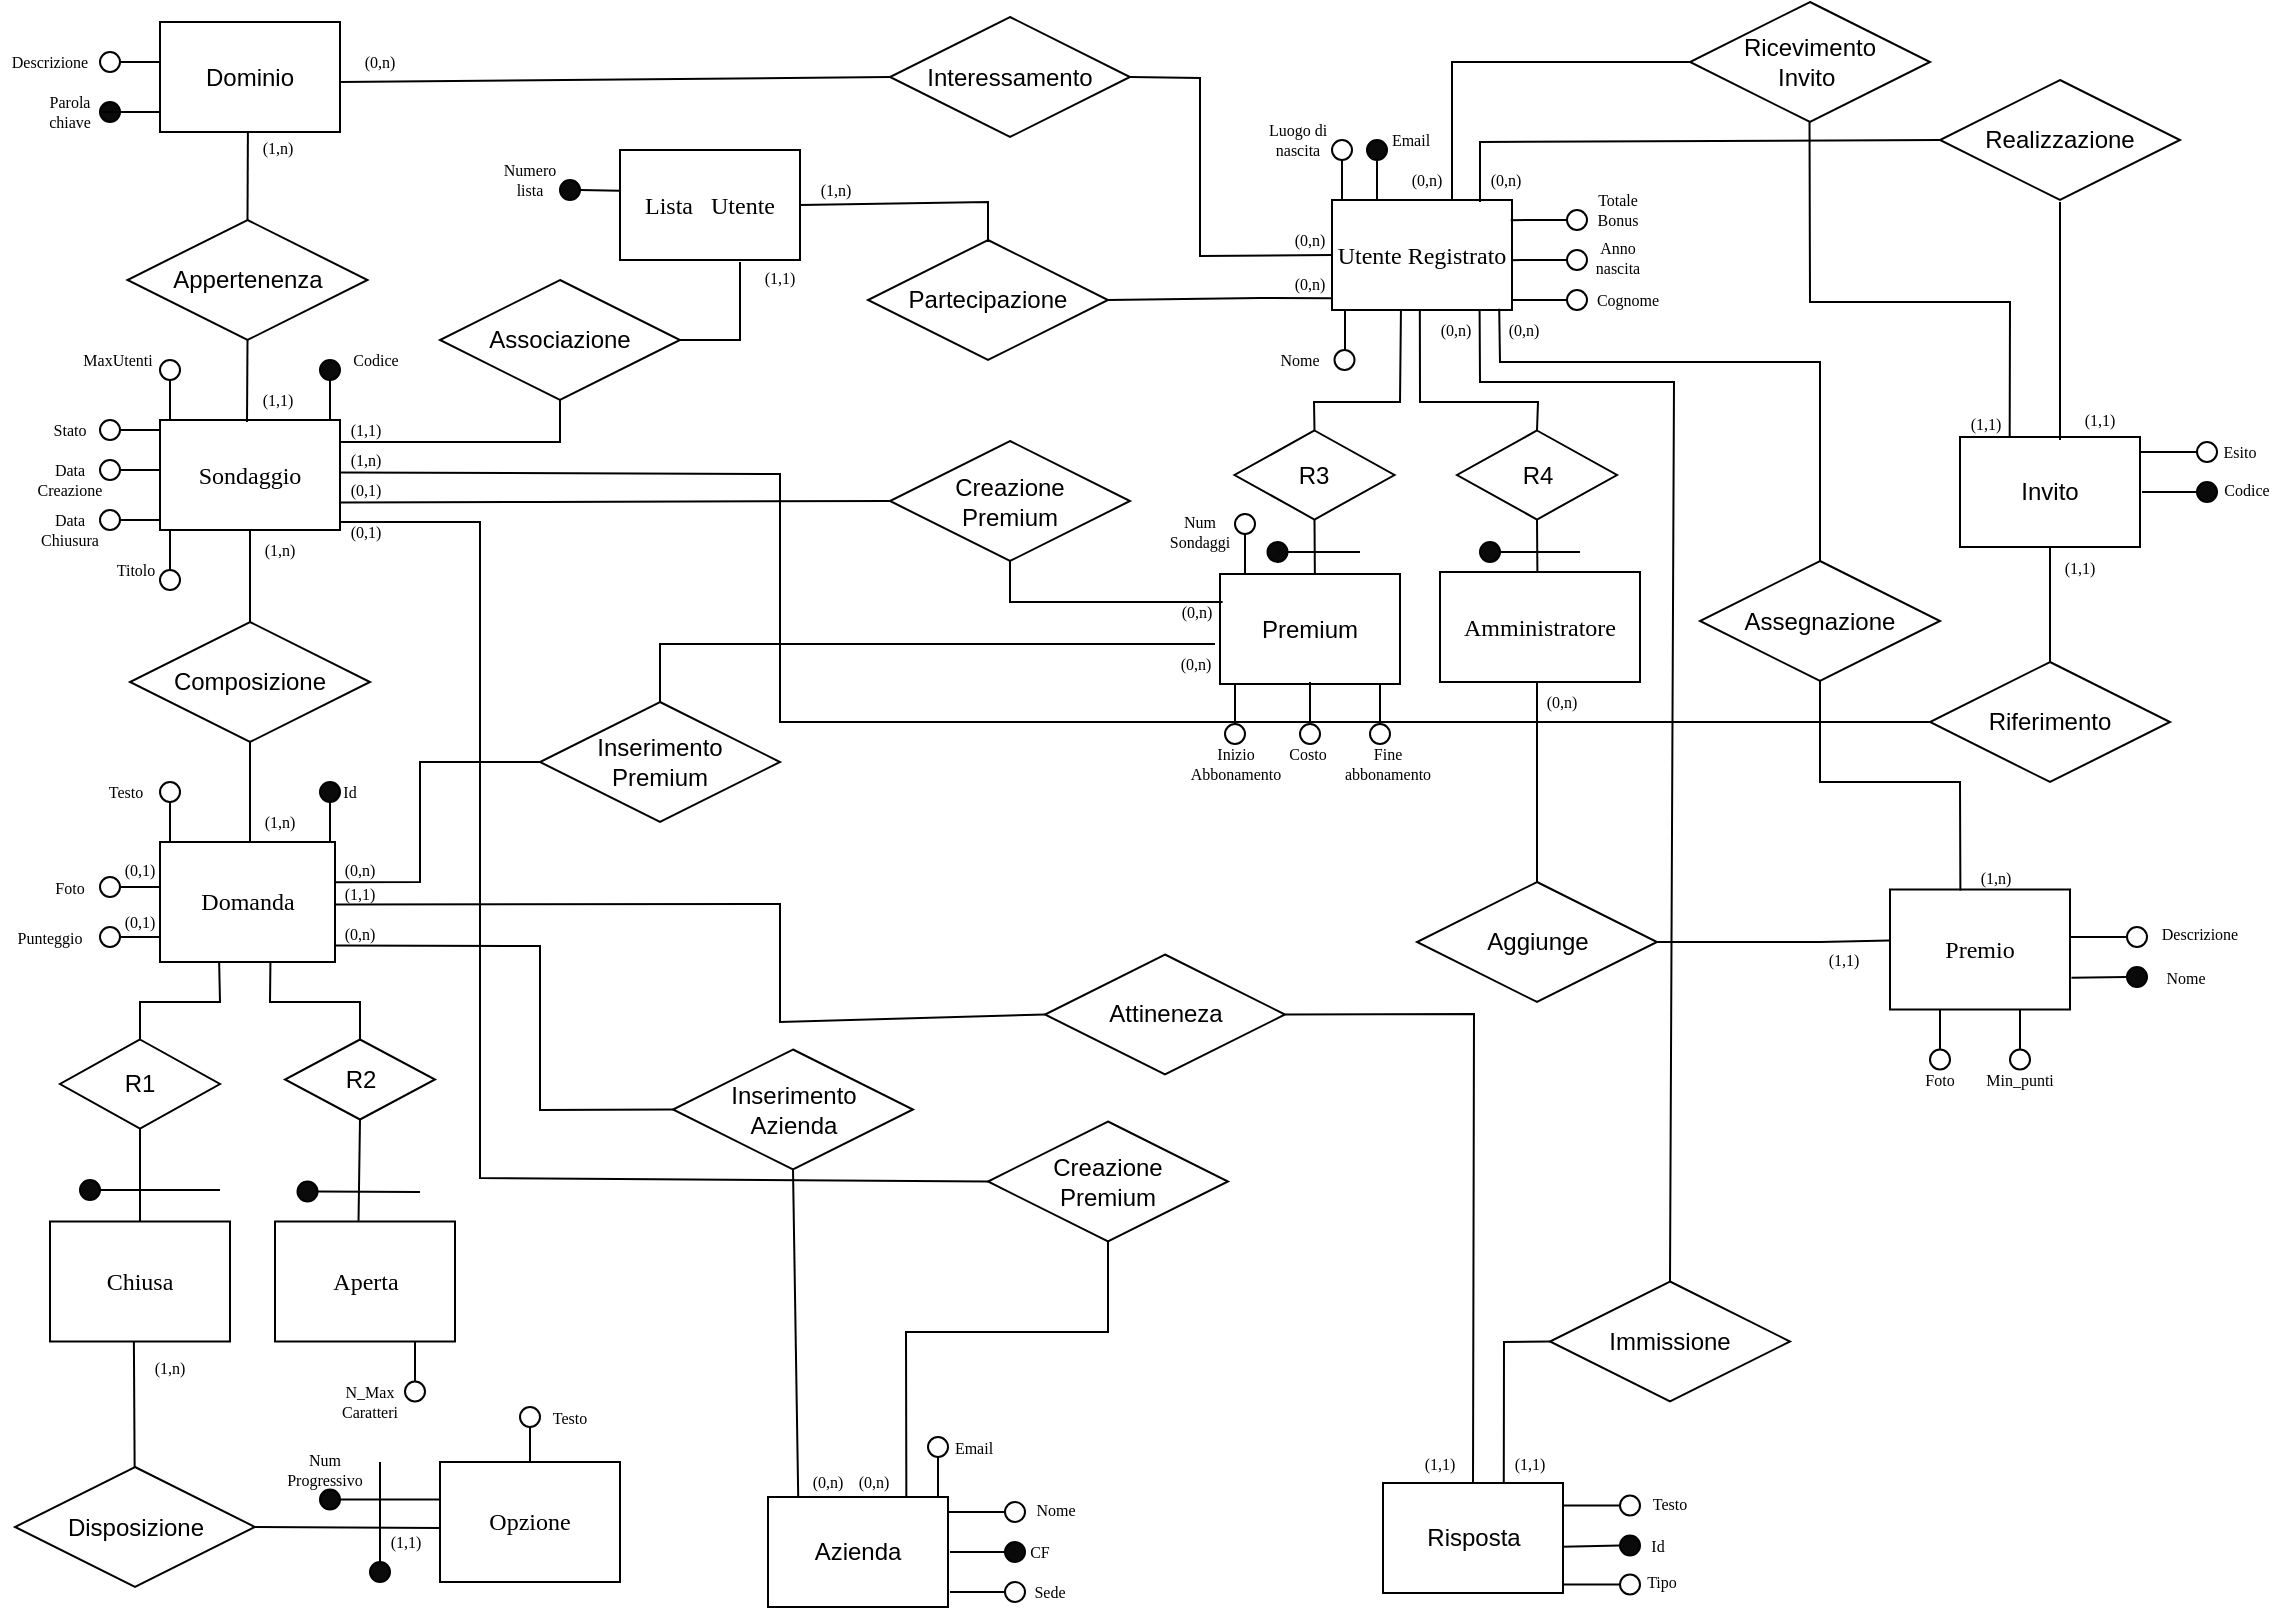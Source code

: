 <mxfile version="21.0.6" type="device"><diagram name="Pagina-1" id="FJG-StE84iXQ58pCsmmj"><mxGraphModel dx="766" dy="342" grid="1" gridSize="10" guides="1" tooltips="1" connect="1" arrows="0" fold="1" page="1" pageScale="1" pageWidth="1169" pageHeight="827" math="0" shadow="0"><root><mxCell id="0"/><mxCell id="1" parent="0"/><mxCell id="ywUzsFnZAd7M7X23jfvB-1" value="&lt;p&gt;&lt;font face=&quot;Verdana&quot;&gt;Sondaggio&lt;/font&gt;&lt;/p&gt;" style="rounded=0;whiteSpace=wrap;html=1;" parent="1" vertex="1"><mxGeometry x="90" y="219" width="90" height="55" as="geometry"/></mxCell><mxCell id="ywUzsFnZAd7M7X23jfvB-4" value="" style="endArrow=none;html=1;rounded=0;" parent="1" target="ywUzsFnZAd7M7X23jfvB-5" edge="1"><mxGeometry width="50" height="50" relative="1" as="geometry"><mxPoint x="170" y="219" as="sourcePoint"/><mxPoint x="170" y="189" as="targetPoint"/><Array as="points"><mxPoint x="175" y="219"/></Array></mxGeometry></mxCell><mxCell id="ywUzsFnZAd7M7X23jfvB-5" value="" style="ellipse;whiteSpace=wrap;html=1;aspect=fixed;labelBackgroundColor=#0A0A0A;fontColor=#000000;fillColor=#0A0A0A;" parent="1" vertex="1"><mxGeometry x="170" y="189" width="10" height="10" as="geometry"/></mxCell><mxCell id="ywUzsFnZAd7M7X23jfvB-8" value="" style="endArrow=none;html=1;rounded=0;exitX=0;exitY=0.25;exitDx=0;exitDy=0;entryX=1;entryY=0.5;entryDx=0;entryDy=0;" parent="1" target="ywUzsFnZAd7M7X23jfvB-9" edge="1"><mxGeometry width="50" height="50" relative="1" as="geometry"><mxPoint x="90" y="244" as="sourcePoint"/><mxPoint x="-10" y="219" as="targetPoint"/><Array as="points"><mxPoint x="80" y="244"/></Array></mxGeometry></mxCell><mxCell id="ywUzsFnZAd7M7X23jfvB-9" value="" style="ellipse;whiteSpace=wrap;html=1;aspect=fixed;" parent="1" vertex="1"><mxGeometry x="60" y="239" width="10" height="10" as="geometry"/></mxCell><mxCell id="ywUzsFnZAd7M7X23jfvB-17" value="Codice" style="text;html=1;strokeColor=none;fillColor=none;align=center;verticalAlign=middle;whiteSpace=wrap;rounded=0;fontSize=8;fontFamily=Verdana;" parent="1" vertex="1"><mxGeometry x="182.5" y="179" width="30" height="20" as="geometry"/></mxCell><mxCell id="ywUzsFnZAd7M7X23jfvB-22" value="" style="ellipse;whiteSpace=wrap;html=1;aspect=fixed;" parent="1" vertex="1"><mxGeometry x="90" y="189" width="10" height="10" as="geometry"/></mxCell><mxCell id="ywUzsFnZAd7M7X23jfvB-24" value="&amp;nbsp;MaxUtenti" style="text;html=1;strokeColor=none;fillColor=none;align=center;verticalAlign=middle;whiteSpace=wrap;rounded=0;fontSize=8;fontFamily=Verdana;" parent="1" vertex="1"><mxGeometry x="42.5" y="179" width="50" height="20" as="geometry"/></mxCell><mxCell id="ywUzsFnZAd7M7X23jfvB-25" value="" style="ellipse;whiteSpace=wrap;html=1;aspect=fixed;" parent="1" vertex="1"><mxGeometry x="60" y="264" width="10" height="10" as="geometry"/></mxCell><mxCell id="ywUzsFnZAd7M7X23jfvB-26" value="" style="endArrow=none;html=1;rounded=0;exitX=1;exitY=0.5;exitDx=0;exitDy=0;" parent="1" source="ywUzsFnZAd7M7X23jfvB-25" edge="1"><mxGeometry width="50" height="50" relative="1" as="geometry"><mxPoint x="40" y="319" as="sourcePoint"/><mxPoint x="90" y="269" as="targetPoint"/></mxGeometry></mxCell><mxCell id="ywUzsFnZAd7M7X23jfvB-27" value="Data Chiusura" style="text;html=1;strokeColor=none;fillColor=none;align=center;verticalAlign=middle;whiteSpace=wrap;rounded=0;fontSize=8;fontFamily=Verdana;" parent="1" vertex="1"><mxGeometry x="25" y="264" width="40" height="20" as="geometry"/></mxCell><mxCell id="ywUzsFnZAd7M7X23jfvB-30" value="" style="verticalLabelPosition=bottom;align=center;dashed=0;html=1;verticalAlign=top;shape=mxgraph.pid.fittings.single_flange;" parent="1" vertex="1"><mxGeometry x="92.5" y="199" width="5" height="20" as="geometry"/></mxCell><mxCell id="ywUzsFnZAd7M7X23jfvB-31" value="Data Creazione" style="text;html=1;strokeColor=none;fillColor=none;align=center;verticalAlign=middle;whiteSpace=wrap;rounded=0;fontSize=8;fontFamily=Verdana;" parent="1" vertex="1"><mxGeometry x="30" y="239" width="30" height="20" as="geometry"/></mxCell><mxCell id="ywUzsFnZAd7M7X23jfvB-33" value="" style="endArrow=none;html=1;rounded=0;exitX=0;exitY=0.25;exitDx=0;exitDy=0;entryX=1;entryY=0.5;entryDx=0;entryDy=0;" parent="1" target="ywUzsFnZAd7M7X23jfvB-34" edge="1"><mxGeometry width="50" height="50" relative="1" as="geometry"><mxPoint x="90" y="224" as="sourcePoint"/><mxPoint x="-10" y="199" as="targetPoint"/><Array as="points"><mxPoint x="80" y="224"/></Array></mxGeometry></mxCell><mxCell id="ywUzsFnZAd7M7X23jfvB-34" value="" style="ellipse;whiteSpace=wrap;html=1;aspect=fixed;" parent="1" vertex="1"><mxGeometry x="60" y="219" width="10" height="10" as="geometry"/></mxCell><mxCell id="ywUzsFnZAd7M7X23jfvB-37" value="Stato" style="text;html=1;strokeColor=none;fillColor=none;align=center;verticalAlign=middle;whiteSpace=wrap;rounded=0;fontSize=8;fontFamily=Verdana;" parent="1" vertex="1"><mxGeometry x="30" y="214" width="30" height="20" as="geometry"/></mxCell><mxCell id="ywUzsFnZAd7M7X23jfvB-39" value="" style="ellipse;whiteSpace=wrap;html=1;aspect=fixed;" parent="1" vertex="1"><mxGeometry x="90" y="294" width="10" height="10" as="geometry"/></mxCell><mxCell id="ywUzsFnZAd7M7X23jfvB-40" value="" style="verticalLabelPosition=bottom;align=center;dashed=0;html=1;verticalAlign=top;shape=mxgraph.pid.fittings.single_flange;" parent="1" vertex="1"><mxGeometry x="92.5" y="274" width="5" height="20" as="geometry"/></mxCell><mxCell id="ywUzsFnZAd7M7X23jfvB-41" value="Titolo" style="text;html=1;strokeColor=none;fillColor=none;align=center;verticalAlign=middle;whiteSpace=wrap;rounded=0;fontSize=8;fontFamily=Verdana;" parent="1" vertex="1"><mxGeometry x="62.5" y="284" width="30" height="20" as="geometry"/></mxCell><mxCell id="ywUzsFnZAd7M7X23jfvB-43" value="&lt;p&gt;&lt;font face=&quot;Verdana&quot;&gt;Domanda&lt;/font&gt;&lt;/p&gt;" style="rounded=0;whiteSpace=wrap;html=1;" parent="1" vertex="1"><mxGeometry x="90" y="430" width="87.5" height="60" as="geometry"/></mxCell><mxCell id="ywUzsFnZAd7M7X23jfvB-48" value="Id" style="text;html=1;strokeColor=none;fillColor=none;align=center;verticalAlign=middle;whiteSpace=wrap;rounded=0;fontSize=8;fontFamily=Verdana;" parent="1" vertex="1"><mxGeometry x="170" y="395" width="30" height="20" as="geometry"/></mxCell><mxCell id="ywUzsFnZAd7M7X23jfvB-49" value="" style="ellipse;whiteSpace=wrap;html=1;aspect=fixed;" parent="1" vertex="1"><mxGeometry x="90" y="400" width="10" height="10" as="geometry"/></mxCell><mxCell id="ywUzsFnZAd7M7X23jfvB-50" value="Punteggio" style="text;html=1;strokeColor=none;fillColor=none;align=center;verticalAlign=middle;whiteSpace=wrap;rounded=0;fontSize=8;fontFamily=Verdana;" parent="1" vertex="1"><mxGeometry x="10" y="467.5" width="50" height="20" as="geometry"/></mxCell><mxCell id="ywUzsFnZAd7M7X23jfvB-54" value="" style="verticalLabelPosition=bottom;align=center;dashed=0;html=1;verticalAlign=top;shape=mxgraph.pid.fittings.single_flange;" parent="1" vertex="1"><mxGeometry x="92.5" y="410" width="5" height="20" as="geometry"/></mxCell><mxCell id="ywUzsFnZAd7M7X23jfvB-56" value="" style="endArrow=none;html=1;rounded=0;exitX=0;exitY=0.25;exitDx=0;exitDy=0;entryX=1;entryY=0.5;entryDx=0;entryDy=0;" parent="1" target="ywUzsFnZAd7M7X23jfvB-57" edge="1"><mxGeometry width="50" height="50" relative="1" as="geometry"><mxPoint x="90" y="452.5" as="sourcePoint"/><mxPoint x="-10" y="427.5" as="targetPoint"/><Array as="points"><mxPoint x="80" y="452.5"/></Array></mxGeometry></mxCell><mxCell id="ywUzsFnZAd7M7X23jfvB-57" value="" style="ellipse;whiteSpace=wrap;html=1;aspect=fixed;" parent="1" vertex="1"><mxGeometry x="60" y="447.5" width="10" height="10" as="geometry"/></mxCell><mxCell id="ywUzsFnZAd7M7X23jfvB-58" value="Foto" style="text;html=1;strokeColor=none;fillColor=none;align=center;verticalAlign=middle;whiteSpace=wrap;rounded=0;fontSize=8;fontFamily=Verdana;" parent="1" vertex="1"><mxGeometry x="30" y="442.5" width="30" height="20" as="geometry"/></mxCell><mxCell id="ywUzsFnZAd7M7X23jfvB-61" value="Testo" style="text;html=1;strokeColor=none;fillColor=none;align=center;verticalAlign=middle;whiteSpace=wrap;rounded=0;fontSize=8;fontFamily=Verdana;" parent="1" vertex="1"><mxGeometry x="52.5" y="390" width="40" height="30" as="geometry"/></mxCell><mxCell id="ywUzsFnZAd7M7X23jfvB-62" value="" style="endArrow=none;html=1;rounded=0;exitX=0;exitY=0.25;exitDx=0;exitDy=0;entryX=1;entryY=0.5;entryDx=0;entryDy=0;" parent="1" target="ywUzsFnZAd7M7X23jfvB-63" edge="1"><mxGeometry width="50" height="50" relative="1" as="geometry"><mxPoint x="90" y="477.5" as="sourcePoint"/><mxPoint x="-10" y="452.5" as="targetPoint"/><Array as="points"><mxPoint x="80" y="477.5"/></Array></mxGeometry></mxCell><mxCell id="ywUzsFnZAd7M7X23jfvB-63" value="" style="ellipse;whiteSpace=wrap;html=1;aspect=fixed;" parent="1" vertex="1"><mxGeometry x="60" y="472.5" width="10" height="10" as="geometry"/></mxCell><mxCell id="ywUzsFnZAd7M7X23jfvB-64" value="Composizione" style="shape=rhombus;perimeter=rhombusPerimeter;whiteSpace=wrap;html=1;align=center;" parent="1" vertex="1"><mxGeometry x="75" y="320" width="120" height="60" as="geometry"/></mxCell><mxCell id="ywUzsFnZAd7M7X23jfvB-65" value="" style="endArrow=none;html=1;rounded=0;exitX=0.5;exitY=1;exitDx=0;exitDy=0;entryX=0.5;entryY=0;entryDx=0;entryDy=0;startArrow=none;" parent="1" source="ywUzsFnZAd7M7X23jfvB-1" target="ywUzsFnZAd7M7X23jfvB-64" edge="1"><mxGeometry relative="1" as="geometry"><mxPoint x="210" y="213.46" as="sourcePoint"/><mxPoint x="145" y="300" as="targetPoint"/><Array as="points"/></mxGeometry></mxCell><mxCell id="ywUzsFnZAd7M7X23jfvB-66" value="" style="endArrow=none;html=1;rounded=0;exitX=0.5;exitY=1;exitDx=0;exitDy=0;" parent="1" source="ywUzsFnZAd7M7X23jfvB-64" edge="1"><mxGeometry relative="1" as="geometry"><mxPoint x="149.67" y="364" as="sourcePoint"/><mxPoint x="135" y="430" as="targetPoint"/><Array as="points"/></mxGeometry></mxCell><mxCell id="ywUzsFnZAd7M7X23jfvB-67" value="(1,n)" style="text;html=1;strokeColor=none;fillColor=none;align=center;verticalAlign=middle;whiteSpace=wrap;rounded=0;fontSize=8;fontFamily=Verdana;" parent="1" vertex="1"><mxGeometry x="130" y="274" width="40" height="20" as="geometry"/></mxCell><mxCell id="ywUzsFnZAd7M7X23jfvB-70" value="(1,n)" style="text;html=1;strokeColor=none;fillColor=none;align=center;verticalAlign=middle;whiteSpace=wrap;rounded=0;fontSize=8;fontFamily=Verdana;" parent="1" vertex="1"><mxGeometry x="130" y="410" width="40" height="20" as="geometry"/></mxCell><mxCell id="ywUzsFnZAd7M7X23jfvB-72" value="(0,1)" style="text;html=1;strokeColor=none;fillColor=none;align=center;verticalAlign=middle;whiteSpace=wrap;rounded=0;fontSize=8;fontFamily=Verdana;" parent="1" vertex="1"><mxGeometry x="60" y="460" width="40" height="20" as="geometry"/></mxCell><mxCell id="ywUzsFnZAd7M7X23jfvB-74" value="(0,1)" style="text;html=1;strokeColor=none;fillColor=none;align=center;verticalAlign=middle;whiteSpace=wrap;rounded=0;fontSize=8;fontFamily=Verdana;" parent="1" vertex="1"><mxGeometry x="60" y="430" width="40" height="27.5" as="geometry"/></mxCell><mxCell id="ywUzsFnZAd7M7X23jfvB-78" value="Disposizione" style="shape=rhombus;perimeter=rhombusPerimeter;whiteSpace=wrap;html=1;align=center;" parent="1" vertex="1"><mxGeometry x="17.5" y="742.5" width="120" height="60" as="geometry"/></mxCell><mxCell id="ywUzsFnZAd7M7X23jfvB-80" value="" style="endArrow=none;html=1;rounded=0;" parent="1" target="ywUzsFnZAd7M7X23jfvB-45" edge="1"><mxGeometry width="50" height="50" relative="1" as="geometry"><mxPoint x="170" y="430" as="sourcePoint"/><mxPoint x="175" y="410" as="targetPoint"/><Array as="points"><mxPoint x="175" y="430"/></Array></mxGeometry></mxCell><mxCell id="ywUzsFnZAd7M7X23jfvB-45" value="" style="ellipse;whiteSpace=wrap;html=1;aspect=fixed;labelBackgroundColor=#0A0A0A;fontColor=#000000;fillColor=#0A0A0A;" parent="1" vertex="1"><mxGeometry x="170" y="400" width="10" height="10" as="geometry"/></mxCell><mxCell id="ywUzsFnZAd7M7X23jfvB-82" value="&lt;p&gt;&lt;font face=&quot;Verdana&quot;&gt;Chiusa&lt;/font&gt;&lt;/p&gt;" style="rounded=0;whiteSpace=wrap;html=1;" parent="1" vertex="1"><mxGeometry x="35" y="619.75" width="90" height="60" as="geometry"/></mxCell><mxCell id="ywUzsFnZAd7M7X23jfvB-83" value="&lt;p&gt;&lt;font face=&quot;Verdana&quot;&gt;Opzione&lt;/font&gt;&lt;/p&gt;" style="rounded=0;whiteSpace=wrap;html=1;" parent="1" vertex="1"><mxGeometry x="230" y="740" width="90" height="60" as="geometry"/></mxCell><mxCell id="ywUzsFnZAd7M7X23jfvB-84" value="" style="endArrow=none;html=1;rounded=0;exitX=0.5;exitY=0;exitDx=0;exitDy=0;" parent="1" source="ywUzsFnZAd7M7X23jfvB-83" edge="1"><mxGeometry width="50" height="50" relative="1" as="geometry"><mxPoint x="320" y="710" as="sourcePoint"/><mxPoint x="275" y="720" as="targetPoint"/></mxGeometry></mxCell><mxCell id="ywUzsFnZAd7M7X23jfvB-85" value="" style="endArrow=none;html=1;rounded=0;entryX=0.466;entryY=0.995;entryDx=0;entryDy=0;entryPerimeter=0;" parent="1" source="ywUzsFnZAd7M7X23jfvB-78" target="ywUzsFnZAd7M7X23jfvB-82" edge="1"><mxGeometry width="50" height="50" relative="1" as="geometry"><mxPoint x="132.5" y="710" as="sourcePoint"/><mxPoint x="182.5" y="660" as="targetPoint"/></mxGeometry></mxCell><mxCell id="ywUzsFnZAd7M7X23jfvB-91" value="" style="endArrow=none;html=1;rounded=0;exitX=-0.002;exitY=0.313;exitDx=0;exitDy=0;exitPerimeter=0;entryX=1;entryY=0.5;entryDx=0;entryDy=0;" parent="1" source="ywUzsFnZAd7M7X23jfvB-83" target="ywUzsFnZAd7M7X23jfvB-92" edge="1"><mxGeometry width="50" height="50" relative="1" as="geometry"><mxPoint x="320" y="740" as="sourcePoint"/><mxPoint x="180" y="750" as="targetPoint"/><Array as="points"/></mxGeometry></mxCell><mxCell id="ywUzsFnZAd7M7X23jfvB-92" value="" style="ellipse;whiteSpace=wrap;html=1;aspect=fixed;labelBackgroundColor=#0A0A0A;fontColor=#000000;fillColor=#0A0A0A;" parent="1" vertex="1"><mxGeometry x="170" y="753.75" width="10" height="10" as="geometry"/></mxCell><mxCell id="ywUzsFnZAd7M7X23jfvB-93" value="" style="endArrow=none;html=1;rounded=0;startArrow=none;entryX=0.5;entryY=1;entryDx=0;entryDy=0;" parent="1" target="ywUzsFnZAd7M7X23jfvB-94" edge="1"><mxGeometry width="50" height="50" relative="1" as="geometry"><mxPoint x="200" y="740" as="sourcePoint"/><mxPoint x="325" y="724.91" as="targetPoint"/></mxGeometry></mxCell><mxCell id="ywUzsFnZAd7M7X23jfvB-94" value="" style="ellipse;whiteSpace=wrap;html=1;aspect=fixed;labelBackgroundColor=#0A0A0A;fontColor=#000000;fillColor=#0A0A0A;" parent="1" vertex="1"><mxGeometry x="195" y="790" width="10" height="10" as="geometry"/></mxCell><mxCell id="ywUzsFnZAd7M7X23jfvB-95" value="Num Progressivo" style="text;html=1;strokeColor=none;fillColor=none;align=center;verticalAlign=middle;whiteSpace=wrap;rounded=0;fontSize=8;fontFamily=Verdana;" parent="1" vertex="1"><mxGeometry x="150" y="733.75" width="45" height="20" as="geometry"/></mxCell><mxCell id="ywUzsFnZAd7M7X23jfvB-98" value="Testo" style="text;html=1;strokeColor=none;fillColor=none;align=center;verticalAlign=middle;whiteSpace=wrap;rounded=0;fontSize=8;fontFamily=Verdana;" parent="1" vertex="1"><mxGeometry x="280" y="702.5" width="30" height="30" as="geometry"/></mxCell><mxCell id="ywUzsFnZAd7M7X23jfvB-99" value="" style="ellipse;whiteSpace=wrap;html=1;aspect=fixed;" parent="1" vertex="1"><mxGeometry x="270" y="712.5" width="10" height="10" as="geometry"/></mxCell><mxCell id="ywUzsFnZAd7M7X23jfvB-101" value="&lt;p&gt;&lt;font face=&quot;Verdana&quot;&gt;Aperta&lt;/font&gt;&lt;/p&gt;" style="rounded=0;whiteSpace=wrap;html=1;" parent="1" vertex="1"><mxGeometry x="147.5" y="619.75" width="90" height="60" as="geometry"/></mxCell><mxCell id="ywUzsFnZAd7M7X23jfvB-102" value="" style="ellipse;whiteSpace=wrap;html=1;aspect=fixed;" parent="1" vertex="1"><mxGeometry x="212.5" y="699.75" width="10" height="10" as="geometry"/></mxCell><mxCell id="ywUzsFnZAd7M7X23jfvB-103" value="" style="verticalLabelPosition=bottom;align=center;dashed=0;html=1;verticalAlign=top;shape=mxgraph.pid.fittings.single_flange;" parent="1" vertex="1"><mxGeometry x="215" y="679.75" width="5" height="20" as="geometry"/></mxCell><mxCell id="ywUzsFnZAd7M7X23jfvB-104" value="N_Max Caratteri" style="text;html=1;strokeColor=none;fillColor=none;align=center;verticalAlign=middle;whiteSpace=wrap;rounded=0;fontSize=8;fontFamily=Verdana;" parent="1" vertex="1"><mxGeometry x="180" y="699.75" width="30" height="20" as="geometry"/></mxCell><mxCell id="ywUzsFnZAd7M7X23jfvB-106" value="(1,n)" style="text;html=1;strokeColor=none;fillColor=none;align=center;verticalAlign=middle;whiteSpace=wrap;rounded=0;fontSize=8;fontFamily=Verdana;" parent="1" vertex="1"><mxGeometry x="75" y="682.5" width="40" height="20" as="geometry"/></mxCell><mxCell id="ywUzsFnZAd7M7X23jfvB-105" value="(1,1)" style="text;html=1;strokeColor=none;fillColor=none;align=center;verticalAlign=middle;whiteSpace=wrap;rounded=0;fontSize=8;fontFamily=Verdana;" parent="1" vertex="1"><mxGeometry x="192.5" y="770" width="40" height="20" as="geometry"/></mxCell><mxCell id="ywUzsFnZAd7M7X23jfvB-110" value="Dominio" style="rounded=0;whiteSpace=wrap;html=1;aspect=fixed;" parent="1" vertex="1"><mxGeometry x="90" y="20" width="90" height="55" as="geometry"/></mxCell><mxCell id="ywUzsFnZAd7M7X23jfvB-111" value="Appertenenza" style="shape=rhombus;perimeter=rhombusPerimeter;whiteSpace=wrap;html=1;align=center;" parent="1" vertex="1"><mxGeometry x="73.75" y="119" width="120" height="60" as="geometry"/></mxCell><mxCell id="ywUzsFnZAd7M7X23jfvB-112" value="" style="endArrow=none;html=1;rounded=0;exitX=0.13;exitY=0.094;exitDx=0;exitDy=0;entryX=0.5;entryY=0;entryDx=0;entryDy=0;startArrow=none;exitPerimeter=0;" parent="1" source="ywUzsFnZAd7M7X23jfvB-114" target="ywUzsFnZAd7M7X23jfvB-111" edge="1"><mxGeometry relative="1" as="geometry"><mxPoint x="134.25" y="73" as="sourcePoint"/><mxPoint x="143.75" y="99" as="targetPoint"/><Array as="points"/></mxGeometry></mxCell><mxCell id="ywUzsFnZAd7M7X23jfvB-113" value="" style="endArrow=none;html=1;rounded=0;exitX=0.5;exitY=1;exitDx=0;exitDy=0;" parent="1" source="ywUzsFnZAd7M7X23jfvB-111" edge="1"><mxGeometry relative="1" as="geometry"><mxPoint x="148.42" y="163" as="sourcePoint"/><mxPoint x="133.5" y="220" as="targetPoint"/><Array as="points"/></mxGeometry></mxCell><mxCell id="ywUzsFnZAd7M7X23jfvB-114" value="(1,n)" style="text;html=1;strokeColor=none;fillColor=none;align=center;verticalAlign=middle;whiteSpace=wrap;rounded=0;fontSize=8;fontFamily=Verdana;" parent="1" vertex="1"><mxGeometry x="128.75" y="73" width="40" height="20" as="geometry"/></mxCell><mxCell id="ywUzsFnZAd7M7X23jfvB-115" value="(1,1)" style="text;html=1;strokeColor=none;fillColor=none;align=center;verticalAlign=middle;whiteSpace=wrap;rounded=0;fontSize=8;fontFamily=Verdana;" parent="1" vertex="1"><mxGeometry x="128.75" y="199" width="40" height="20" as="geometry"/></mxCell><mxCell id="ywUzsFnZAd7M7X23jfvB-116" value="" style="ellipse;whiteSpace=wrap;html=1;aspect=fixed;labelBackgroundColor=#0A0A0A;fontColor=#000000;fillColor=#0A0A0A;" parent="1" vertex="1"><mxGeometry x="60" y="60" width="10" height="10" as="geometry"/></mxCell><mxCell id="ywUzsFnZAd7M7X23jfvB-117" value="" style="endArrow=none;html=1;rounded=0;entryX=0;entryY=0.5;entryDx=0;entryDy=0;" parent="1" target="ywUzsFnZAd7M7X23jfvB-116" edge="1"><mxGeometry width="50" height="50" relative="1" as="geometry"><mxPoint x="90" y="65" as="sourcePoint"/><mxPoint x="197.5" y="35" as="targetPoint"/><Array as="points"/></mxGeometry></mxCell><mxCell id="ywUzsFnZAd7M7X23jfvB-119" value="Parola chiave" style="text;html=1;strokeColor=none;fillColor=none;align=center;verticalAlign=middle;whiteSpace=wrap;rounded=0;fontSize=8;fontFamily=Verdana;" parent="1" vertex="1"><mxGeometry x="30" y="55" width="30" height="20" as="geometry"/></mxCell><mxCell id="ywUzsFnZAd7M7X23jfvB-123" value="" style="endArrow=none;html=1;rounded=0;exitX=0;exitY=0.25;exitDx=0;exitDy=0;entryX=1;entryY=0.5;entryDx=0;entryDy=0;" parent="1" target="ywUzsFnZAd7M7X23jfvB-124" edge="1"><mxGeometry width="50" height="50" relative="1" as="geometry"><mxPoint x="90" y="40" as="sourcePoint"/><mxPoint x="-10" y="15" as="targetPoint"/><Array as="points"><mxPoint x="80" y="40"/></Array></mxGeometry></mxCell><mxCell id="ywUzsFnZAd7M7X23jfvB-124" value="" style="ellipse;whiteSpace=wrap;html=1;aspect=fixed;" parent="1" vertex="1"><mxGeometry x="60" y="35" width="10" height="10" as="geometry"/></mxCell><mxCell id="ywUzsFnZAd7M7X23jfvB-125" value="Descrizione" style="text;html=1;strokeColor=none;fillColor=none;align=center;verticalAlign=middle;whiteSpace=wrap;rounded=0;fontSize=8;fontFamily=Verdana;" parent="1" vertex="1"><mxGeometry x="20" y="30" width="30" height="20" as="geometry"/></mxCell><mxCell id="ywUzsFnZAd7M7X23jfvB-126" value="&lt;p&gt;&lt;font face=&quot;Verdana&quot;&gt;Utente Registrato&lt;/font&gt;&lt;/p&gt;" style="rounded=0;whiteSpace=wrap;html=1;" parent="1" vertex="1"><mxGeometry x="676" y="109" width="90" height="55" as="geometry"/></mxCell><mxCell id="ywUzsFnZAd7M7X23jfvB-127" value="" style="endArrow=none;html=1;rounded=0;" parent="1" target="ywUzsFnZAd7M7X23jfvB-128" edge="1"><mxGeometry width="50" height="50" relative="1" as="geometry"><mxPoint x="693.5" y="109" as="sourcePoint"/><mxPoint x="693.5" y="79" as="targetPoint"/><Array as="points"><mxPoint x="698.5" y="109"/></Array></mxGeometry></mxCell><mxCell id="ywUzsFnZAd7M7X23jfvB-128" value="" style="ellipse;whiteSpace=wrap;html=1;aspect=fixed;labelBackgroundColor=#0A0A0A;fontColor=#000000;fillColor=#0A0A0A;" parent="1" vertex="1"><mxGeometry x="693.5" y="79" width="10" height="10" as="geometry"/></mxCell><mxCell id="ywUzsFnZAd7M7X23jfvB-129" value="" style="endArrow=none;html=1;rounded=0;exitX=0.997;exitY=0.548;exitDx=0;exitDy=0;entryX=0;entryY=0.5;entryDx=0;entryDy=0;exitPerimeter=0;" parent="1" source="ywUzsFnZAd7M7X23jfvB-126" target="ywUzsFnZAd7M7X23jfvB-130" edge="1"><mxGeometry width="50" height="50" relative="1" as="geometry"><mxPoint x="766.54" y="139.19" as="sourcePoint"/><mxPoint x="763.5" y="119" as="targetPoint"/><Array as="points"><mxPoint x="771" y="139"/></Array></mxGeometry></mxCell><mxCell id="ywUzsFnZAd7M7X23jfvB-130" value="" style="ellipse;whiteSpace=wrap;html=1;aspect=fixed;" parent="1" vertex="1"><mxGeometry x="793.5" y="134" width="10" height="10" as="geometry"/></mxCell><mxCell id="ywUzsFnZAd7M7X23jfvB-131" value="Email" style="text;html=1;strokeColor=none;fillColor=none;align=center;verticalAlign=middle;whiteSpace=wrap;rounded=0;fontSize=8;fontFamily=Verdana;" parent="1" vertex="1"><mxGeometry x="692" y="69" width="46.5" height="20" as="geometry"/></mxCell><mxCell id="ywUzsFnZAd7M7X23jfvB-132" value="" style="ellipse;whiteSpace=wrap;html=1;aspect=fixed;" parent="1" vertex="1"><mxGeometry x="676" y="79" width="10" height="10" as="geometry"/></mxCell><mxCell id="ywUzsFnZAd7M7X23jfvB-133" value="Luogo di nascita" style="text;html=1;strokeColor=none;fillColor=none;align=center;verticalAlign=middle;whiteSpace=wrap;rounded=0;fontSize=8;fontFamily=Verdana;" parent="1" vertex="1"><mxGeometry x="633.5" y="69" width="50" height="20" as="geometry"/></mxCell><mxCell id="ywUzsFnZAd7M7X23jfvB-134" value="" style="ellipse;whiteSpace=wrap;html=1;aspect=fixed;" parent="1" vertex="1"><mxGeometry x="793.5" y="154" width="10" height="10" as="geometry"/></mxCell><mxCell id="ywUzsFnZAd7M7X23jfvB-135" value="" style="endArrow=none;html=1;rounded=0;entryX=1.001;entryY=0.908;entryDx=0;entryDy=0;entryPerimeter=0;exitX=0;exitY=0.5;exitDx=0;exitDy=0;" parent="1" source="ywUzsFnZAd7M7X23jfvB-134" target="ywUzsFnZAd7M7X23jfvB-126" edge="1"><mxGeometry width="50" height="50" relative="1" as="geometry"><mxPoint x="791" y="159" as="sourcePoint"/><mxPoint x="863.5" y="164" as="targetPoint"/></mxGeometry></mxCell><mxCell id="ywUzsFnZAd7M7X23jfvB-136" value="Anno nascita" style="text;html=1;strokeColor=none;fillColor=none;align=center;verticalAlign=middle;whiteSpace=wrap;rounded=0;fontSize=8;fontFamily=Verdana;" parent="1" vertex="1"><mxGeometry x="798.5" y="129" width="40" height="18.5" as="geometry"/></mxCell><mxCell id="ywUzsFnZAd7M7X23jfvB-137" value="" style="verticalLabelPosition=bottom;align=center;dashed=0;html=1;verticalAlign=top;shape=mxgraph.pid.fittings.single_flange;" parent="1" vertex="1"><mxGeometry x="678.5" y="89" width="5" height="20" as="geometry"/></mxCell><mxCell id="ywUzsFnZAd7M7X23jfvB-138" value="Cognome" style="text;html=1;strokeColor=none;fillColor=none;align=center;verticalAlign=middle;whiteSpace=wrap;rounded=0;fontSize=8;fontFamily=Verdana;" parent="1" vertex="1"><mxGeometry x="808.5" y="149" width="30" height="20" as="geometry"/></mxCell><mxCell id="ywUzsFnZAd7M7X23jfvB-139" value="" style="endArrow=none;html=1;rounded=0;entryX=0;entryY=0.5;entryDx=0;entryDy=0;exitX=0.993;exitY=0.183;exitDx=0;exitDy=0;exitPerimeter=0;" parent="1" source="ywUzsFnZAd7M7X23jfvB-126" target="ywUzsFnZAd7M7X23jfvB-140" edge="1"><mxGeometry width="50" height="50" relative="1" as="geometry"><mxPoint x="771" y="114" as="sourcePoint"/><mxPoint x="763.5" y="94" as="targetPoint"/><Array as="points"/></mxGeometry></mxCell><mxCell id="ywUzsFnZAd7M7X23jfvB-140" value="" style="ellipse;whiteSpace=wrap;html=1;aspect=fixed;" parent="1" vertex="1"><mxGeometry x="793.5" y="114" width="10" height="10" as="geometry"/></mxCell><mxCell id="ywUzsFnZAd7M7X23jfvB-141" value="Totale Bonus" style="text;html=1;strokeColor=none;fillColor=none;align=center;verticalAlign=middle;whiteSpace=wrap;rounded=0;fontSize=8;fontFamily=Verdana;" parent="1" vertex="1"><mxGeometry x="803.5" y="104" width="30" height="20" as="geometry"/></mxCell><mxCell id="ywUzsFnZAd7M7X23jfvB-142" value="" style="ellipse;whiteSpace=wrap;html=1;aspect=fixed;" parent="1" vertex="1"><mxGeometry x="677.25" y="184" width="10" height="10" as="geometry"/></mxCell><mxCell id="ywUzsFnZAd7M7X23jfvB-143" value="" style="verticalLabelPosition=bottom;align=center;dashed=0;html=1;verticalAlign=top;shape=mxgraph.pid.fittings.single_flange;" parent="1" vertex="1"><mxGeometry x="680" y="164" width="5" height="20" as="geometry"/></mxCell><mxCell id="ywUzsFnZAd7M7X23jfvB-144" value="Nome" style="text;html=1;strokeColor=none;fillColor=none;align=center;verticalAlign=middle;whiteSpace=wrap;rounded=0;fontSize=8;fontFamily=Verdana;" parent="1" vertex="1"><mxGeometry x="645" y="179" width="30" height="20" as="geometry"/></mxCell><mxCell id="ywUzsFnZAd7M7X23jfvB-149" value="Interessamento" style="shape=rhombus;perimeter=rhombusPerimeter;whiteSpace=wrap;html=1;align=center;" parent="1" vertex="1"><mxGeometry x="455" y="17.5" width="120" height="60" as="geometry"/></mxCell><mxCell id="ywUzsFnZAd7M7X23jfvB-150" value="" style="endArrow=none;html=1;rounded=0;entryX=0;entryY=0.5;entryDx=0;entryDy=0;exitX=1;exitY=0.5;exitDx=0;exitDy=0;startArrow=none;" parent="1" source="ywUzsFnZAd7M7X23jfvB-149" target="ywUzsFnZAd7M7X23jfvB-126" edge="1"><mxGeometry width="50" height="50" relative="1" as="geometry"><mxPoint x="190" y="239" as="sourcePoint"/><mxPoint x="240" y="189" as="targetPoint"/><Array as="points"><mxPoint x="610" y="48"/><mxPoint x="610" y="137"/></Array></mxGeometry></mxCell><mxCell id="ywUzsFnZAd7M7X23jfvB-151" value="" style="endArrow=none;html=1;rounded=0;entryX=0;entryY=0.5;entryDx=0;entryDy=0;exitX=0;exitY=1;exitDx=0;exitDy=0;startArrow=none;" parent="1" source="ywUzsFnZAd7M7X23jfvB-152" target="ywUzsFnZAd7M7X23jfvB-149" edge="1"><mxGeometry width="50" height="50" relative="1" as="geometry"><mxPoint x="350" y="410" as="sourcePoint"/><mxPoint x="400" y="360" as="targetPoint"/><Array as="points"/></mxGeometry></mxCell><mxCell id="ywUzsFnZAd7M7X23jfvB-154" value="" style="endArrow=none;html=1;rounded=0;entryX=0;entryY=0.5;entryDx=0;entryDy=0;exitX=1;exitY=0.5;exitDx=0;exitDy=0;" parent="1" source="ywUzsFnZAd7M7X23jfvB-110" target="ywUzsFnZAd7M7X23jfvB-152" edge="1"><mxGeometry width="50" height="50" relative="1" as="geometry"><mxPoint x="180" y="48" as="sourcePoint"/><mxPoint x="455" y="48" as="targetPoint"/><Array as="points"/></mxGeometry></mxCell><mxCell id="ywUzsFnZAd7M7X23jfvB-152" value="(0,n)" style="text;html=1;strokeColor=none;fillColor=none;align=center;verticalAlign=middle;whiteSpace=wrap;rounded=0;fontSize=8;fontFamily=Verdana;" parent="1" vertex="1"><mxGeometry x="180" y="30" width="40" height="20" as="geometry"/></mxCell><mxCell id="ywUzsFnZAd7M7X23jfvB-162" value="Premium" style="rounded=0;whiteSpace=wrap;html=1;aspect=fixed;" parent="1" vertex="1"><mxGeometry x="620" y="296" width="90" height="55" as="geometry"/></mxCell><mxCell id="ywUzsFnZAd7M7X23jfvB-168" value="Inizio Abbonamento" style="text;html=1;strokeColor=none;fillColor=none;align=center;verticalAlign=middle;whiteSpace=wrap;rounded=0;fontSize=8;fontFamily=Verdana;" parent="1" vertex="1"><mxGeometry x="602.5" y="381" width="50" height="20" as="geometry"/></mxCell><mxCell id="ywUzsFnZAd7M7X23jfvB-169" value="" style="endArrow=none;html=1;rounded=0;entryX=0;entryY=0.5;entryDx=0;entryDy=0;exitX=1;exitY=0.5;exitDx=0;exitDy=0;" parent="1" source="ywUzsFnZAd7M7X23jfvB-162" edge="1"><mxGeometry width="50" height="50" relative="1" as="geometry"><mxPoint x="710" y="324" as="sourcePoint"/><mxPoint x="710" y="316" as="targetPoint"/><Array as="points"/></mxGeometry></mxCell><mxCell id="ywUzsFnZAd7M7X23jfvB-170" value="&lt;p&gt;&lt;font face=&quot;Verdana&quot;&gt;Amministratore&lt;/font&gt;&lt;/p&gt;" style="rounded=0;whiteSpace=wrap;html=1;" parent="1" vertex="1"><mxGeometry x="730" y="295" width="100" height="55" as="geometry"/></mxCell><mxCell id="ywUzsFnZAd7M7X23jfvB-180" value="Fine abbonamento" style="text;html=1;strokeColor=none;fillColor=none;align=center;verticalAlign=middle;whiteSpace=wrap;rounded=0;fontSize=8;fontFamily=Verdana;" parent="1" vertex="1"><mxGeometry x="683.75" y="381" width="40" height="20" as="geometry"/></mxCell><mxCell id="ywUzsFnZAd7M7X23jfvB-181" value="" style="ellipse;whiteSpace=wrap;html=1;aspect=fixed;" parent="1" vertex="1"><mxGeometry x="622.5" y="371" width="10" height="10" as="geometry"/></mxCell><mxCell id="ywUzsFnZAd7M7X23jfvB-182" value="" style="verticalLabelPosition=bottom;align=center;dashed=0;html=1;verticalAlign=top;shape=mxgraph.pid.fittings.single_flange;" parent="1" vertex="1"><mxGeometry x="625" y="351" width="5" height="20" as="geometry"/></mxCell><mxCell id="ywUzsFnZAd7M7X23jfvB-183" value="Costo" style="text;html=1;strokeColor=none;fillColor=none;align=center;verticalAlign=middle;whiteSpace=wrap;rounded=0;fontSize=8;fontFamily=Verdana;" parent="1" vertex="1"><mxGeometry x="643.75" y="371" width="40" height="29.25" as="geometry"/></mxCell><mxCell id="ywUzsFnZAd7M7X23jfvB-184" value="" style="ellipse;whiteSpace=wrap;html=1;aspect=fixed;" parent="1" vertex="1"><mxGeometry x="627.5" y="266" width="10" height="10" as="geometry"/></mxCell><mxCell id="ywUzsFnZAd7M7X23jfvB-185" value="Num Sondaggi" style="text;html=1;strokeColor=none;fillColor=none;align=center;verticalAlign=middle;whiteSpace=wrap;rounded=0;fontSize=8;fontFamily=Verdana;" parent="1" vertex="1"><mxGeometry x="585" y="265" width="50" height="20" as="geometry"/></mxCell><mxCell id="ywUzsFnZAd7M7X23jfvB-186" value="" style="verticalLabelPosition=bottom;align=center;dashed=0;html=1;verticalAlign=top;shape=mxgraph.pid.fittings.single_flange;" parent="1" vertex="1"><mxGeometry x="630" y="276" width="5" height="20" as="geometry"/></mxCell><mxCell id="ywUzsFnZAd7M7X23jfvB-187" value="" style="ellipse;whiteSpace=wrap;html=1;aspect=fixed;" parent="1" vertex="1"><mxGeometry x="660" y="371" width="10" height="10" as="geometry"/></mxCell><mxCell id="ywUzsFnZAd7M7X23jfvB-188" value="" style="verticalLabelPosition=bottom;align=center;dashed=0;html=1;verticalAlign=top;shape=mxgraph.pid.fittings.single_flange;" parent="1" vertex="1"><mxGeometry x="662.5" y="350" width="5" height="20" as="geometry"/></mxCell><mxCell id="ywUzsFnZAd7M7X23jfvB-189" value="" style="ellipse;whiteSpace=wrap;html=1;aspect=fixed;" parent="1" vertex="1"><mxGeometry x="695" y="371" width="10" height="10" as="geometry"/></mxCell><mxCell id="ywUzsFnZAd7M7X23jfvB-190" value="" style="verticalLabelPosition=bottom;align=center;dashed=0;html=1;verticalAlign=top;shape=mxgraph.pid.fittings.single_flange;" parent="1" vertex="1"><mxGeometry x="697.5" y="351" width="5" height="20" as="geometry"/></mxCell><mxCell id="ywUzsFnZAd7M7X23jfvB-191" value="Creazione&lt;br&gt;Premium" style="shape=rhombus;perimeter=rhombusPerimeter;whiteSpace=wrap;html=1;align=center;" parent="1" vertex="1"><mxGeometry x="455" y="229.5" width="120" height="60" as="geometry"/></mxCell><mxCell id="ywUzsFnZAd7M7X23jfvB-192" value="Inserimento&lt;br&gt;Premium" style="shape=rhombus;perimeter=rhombusPerimeter;whiteSpace=wrap;html=1;align=center;" parent="1" vertex="1"><mxGeometry x="280" y="360" width="120" height="60" as="geometry"/></mxCell><mxCell id="ywUzsFnZAd7M7X23jfvB-196" value="" style="endArrow=none;html=1;rounded=0;entryX=0;entryY=0.5;entryDx=0;entryDy=0;exitX=1;exitY=0.75;exitDx=0;exitDy=0;startArrow=none;" parent="1" source="ywUzsFnZAd7M7X23jfvB-1" target="ywUzsFnZAd7M7X23jfvB-191" edge="1"><mxGeometry width="50" height="50" relative="1" as="geometry"><mxPoint x="280" y="340" as="sourcePoint"/><mxPoint x="330" y="290" as="targetPoint"/><Array as="points"><mxPoint x="280" y="260"/></Array></mxGeometry></mxCell><mxCell id="ywUzsFnZAd7M7X23jfvB-203" value="" style="endArrow=none;html=1;rounded=0;exitX=0;exitY=0.5;exitDx=0;exitDy=0;entryX=1.002;entryY=0.335;entryDx=0;entryDy=0;entryPerimeter=0;" parent="1" source="ywUzsFnZAd7M7X23jfvB-192" target="ywUzsFnZAd7M7X23jfvB-43" edge="1"><mxGeometry width="50" height="50" relative="1" as="geometry"><mxPoint x="280" y="450" as="sourcePoint"/><mxPoint x="177" y="450" as="targetPoint"/><Array as="points"><mxPoint x="220" y="390"/><mxPoint x="220" y="450"/></Array></mxGeometry></mxCell><mxCell id="ywUzsFnZAd7M7X23jfvB-200" value="(0,n)" style="text;html=1;strokeColor=none;fillColor=none;align=center;verticalAlign=middle;whiteSpace=wrap;rounded=0;fontSize=8;fontFamily=Verdana;" parent="1" vertex="1"><mxGeometry x="170" y="433.75" width="40" height="20" as="geometry"/></mxCell><mxCell id="ywUzsFnZAd7M7X23jfvB-205" value="" style="endArrow=none;html=1;rounded=0;exitX=0.5;exitY=0;exitDx=0;exitDy=0;entryX=0.75;entryY=0;entryDx=0;entryDy=0;" parent="1" source="ywUzsFnZAd7M7X23jfvB-192" target="ywUzsFnZAd7M7X23jfvB-197" edge="1"><mxGeometry width="50" height="50" relative="1" as="geometry"><mxPoint x="458.5" y="370.5" as="sourcePoint"/><mxPoint x="628.5" y="295.5" as="targetPoint"/><Array as="points"><mxPoint x="340" y="331"/></Array></mxGeometry></mxCell><mxCell id="ywUzsFnZAd7M7X23jfvB-197" value="(0,n)" style="text;html=1;strokeColor=none;fillColor=none;align=center;verticalAlign=middle;whiteSpace=wrap;rounded=0;fontSize=8;fontFamily=Verdana;" parent="1" vertex="1"><mxGeometry x="587.5" y="331" width="40" height="20" as="geometry"/></mxCell><mxCell id="ywUzsFnZAd7M7X23jfvB-206" value="(0,1)" style="text;html=1;strokeColor=none;fillColor=none;align=center;verticalAlign=middle;whiteSpace=wrap;rounded=0;fontSize=8;fontFamily=Verdana;" parent="1" vertex="1"><mxGeometry x="172.5" y="244" width="40" height="20" as="geometry"/></mxCell><mxCell id="ywUzsFnZAd7M7X23jfvB-209" value="" style="endArrow=none;html=1;rounded=0;exitX=0.5;exitY=1;exitDx=0;exitDy=0;entryX=0.917;entryY=0.278;entryDx=0;entryDy=0;entryPerimeter=0;" parent="1" source="ywUzsFnZAd7M7X23jfvB-191" target="ywUzsFnZAd7M7X23jfvB-208" edge="1"><mxGeometry width="50" height="50" relative="1" as="geometry"><mxPoint x="575" y="309.75" as="sourcePoint"/><mxPoint x="650.75" y="301" as="targetPoint"/><Array as="points"><mxPoint x="515" y="310"/></Array></mxGeometry></mxCell><mxCell id="ywUzsFnZAd7M7X23jfvB-208" value="(0,n)" style="text;html=1;strokeColor=none;fillColor=none;align=center;verticalAlign=middle;whiteSpace=wrap;rounded=0;fontSize=8;fontFamily=Verdana;" parent="1" vertex="1"><mxGeometry x="591.5" y="304.5" width="32.5" height="20" as="geometry"/></mxCell><mxCell id="ywUzsFnZAd7M7X23jfvB-227" value="Email" style="text;html=1;strokeColor=none;fillColor=none;align=center;verticalAlign=middle;whiteSpace=wrap;rounded=0;fontSize=8;fontFamily=Verdana;" parent="1" vertex="1"><mxGeometry x="481.5" y="722.5" width="30" height="20" as="geometry"/></mxCell><mxCell id="ywUzsFnZAd7M7X23jfvB-236" value="Inserimento &lt;br&gt;Azienda" style="shape=rhombus;perimeter=rhombusPerimeter;whiteSpace=wrap;html=1;align=center;" parent="1" vertex="1"><mxGeometry x="346.5" y="533.75" width="120" height="60" as="geometry"/></mxCell><mxCell id="ywUzsFnZAd7M7X23jfvB-242" value="" style="endArrow=none;html=1;rounded=0;exitX=0;exitY=0.5;exitDx=0;exitDy=0;entryX=1.004;entryY=0.863;entryDx=0;entryDy=0;entryPerimeter=0;" parent="1" source="ywUzsFnZAd7M7X23jfvB-236" target="ywUzsFnZAd7M7X23jfvB-43" edge="1"><mxGeometry width="50" height="50" relative="1" as="geometry"><mxPoint x="280" y="540" as="sourcePoint"/><mxPoint x="180" y="460" as="targetPoint"/><Array as="points"><mxPoint x="280" y="564"/><mxPoint x="280" y="482"/></Array></mxGeometry></mxCell><mxCell id="ywUzsFnZAd7M7X23jfvB-240" value="(0,n)" style="text;html=1;strokeColor=none;fillColor=none;align=center;verticalAlign=middle;whiteSpace=wrap;rounded=0;fontSize=8;fontFamily=Verdana;" parent="1" vertex="1"><mxGeometry x="170" y="470" width="40" height="12.5" as="geometry"/></mxCell><mxCell id="ywUzsFnZAd7M7X23jfvB-244" value="Creazione &lt;br&gt;Premium" style="shape=rhombus;perimeter=rhombusPerimeter;whiteSpace=wrap;html=1;align=center;" parent="1" vertex="1"><mxGeometry x="504" y="569.75" width="120" height="60" as="geometry"/></mxCell><mxCell id="ywUzsFnZAd7M7X23jfvB-245" value="" style="endArrow=none;html=1;rounded=0;startArrow=none;entryX=0;entryY=0.5;entryDx=0;entryDy=0;" parent="1" target="ywUzsFnZAd7M7X23jfvB-244" edge="1"><mxGeometry width="50" height="50" relative="1" as="geometry"><mxPoint x="180" y="270" as="sourcePoint"/><mxPoint x="365" y="309" as="targetPoint"/><Array as="points"><mxPoint x="250" y="270"/><mxPoint x="250" y="598"/></Array></mxGeometry></mxCell><mxCell id="ywUzsFnZAd7M7X23jfvB-246" value="" style="endArrow=none;html=1;rounded=0;entryX=0.5;entryY=1;entryDx=0;entryDy=0;exitX=0.917;exitY=0.983;exitDx=0;exitDy=0;exitPerimeter=0;" parent="1" source="NZjotBwlmkJE8yPrYg0y-30" target="ywUzsFnZAd7M7X23jfvB-244" edge="1"><mxGeometry width="50" height="50" relative="1" as="geometry"><mxPoint x="534" y="655" as="sourcePoint"/><mxPoint x="624" y="475" as="targetPoint"/><Array as="points"><mxPoint x="463" y="675"/><mxPoint x="564" y="675"/></Array></mxGeometry></mxCell><mxCell id="ywUzsFnZAd7M7X23jfvB-248" value="(0,1)" style="text;html=1;strokeColor=none;fillColor=none;align=center;verticalAlign=middle;whiteSpace=wrap;rounded=0;fontSize=8;fontFamily=Verdana;" parent="1" vertex="1"><mxGeometry x="172.5" y="265" width="40" height="20" as="geometry"/></mxCell><mxCell id="ywUzsFnZAd7M7X23jfvB-251" value="" style="endArrow=none;html=1;rounded=0;exitX=0.5;exitY=1;exitDx=0;exitDy=0;entryX=0.168;entryY=0.006;entryDx=0;entryDy=0;entryPerimeter=0;" parent="1" source="ywUzsFnZAd7M7X23jfvB-236" target="NZjotBwlmkJE8yPrYg0y-17" edge="1"><mxGeometry width="50" height="50" relative="1" as="geometry"><mxPoint x="474" y="555" as="sourcePoint"/><mxPoint x="632.94" y="683.7" as="targetPoint"/><Array as="points"/></mxGeometry></mxCell><mxCell id="NZjotBwlmkJE8yPrYg0y-1" value="Partecipazione" style="shape=rhombus;perimeter=rhombusPerimeter;whiteSpace=wrap;html=1;align=center;" parent="1" vertex="1"><mxGeometry x="444" y="129" width="120" height="60" as="geometry"/></mxCell><mxCell id="NZjotBwlmkJE8yPrYg0y-4" value="" style="endArrow=none;html=1;rounded=0;fontFamily=Helvetica;fontSize=12;fontColor=default;startArrow=none;exitX=1;exitY=0.5;exitDx=0;exitDy=0;" parent="1" source="rB18PySmmmKZNN39BZVT-2" edge="1"><mxGeometry width="50" height="50" relative="1" as="geometry"><mxPoint x="300" y="180" as="sourcePoint"/><mxPoint x="504" y="130" as="targetPoint"/><Array as="points"><mxPoint x="504" y="110"/></Array></mxGeometry></mxCell><mxCell id="NZjotBwlmkJE8yPrYg0y-5" value="(1,1)" style="text;html=1;strokeColor=none;fillColor=none;align=center;verticalAlign=middle;whiteSpace=wrap;rounded=0;fontSize=8;fontFamily=Verdana;" parent="1" vertex="1"><mxGeometry x="380" y="138" width="40" height="20" as="geometry"/></mxCell><mxCell id="NZjotBwlmkJE8yPrYg0y-11" value="" style="endArrow=none;html=1;rounded=0;fontFamily=Helvetica;fontSize=12;fontColor=default;entryX=0.848;entryY=1.013;entryDx=0;entryDy=0;exitX=1;exitY=0.5;exitDx=0;exitDy=0;entryPerimeter=0;" parent="1" source="NZjotBwlmkJE8yPrYg0y-1" target="NZjotBwlmkJE8yPrYg0y-7" edge="1"><mxGeometry width="50" height="50" relative="1" as="geometry"><mxPoint x="455" y="159" as="sourcePoint"/><mxPoint x="675" y="160" as="targetPoint"/><Array as="points"><mxPoint x="640" y="158"/></Array></mxGeometry></mxCell><mxCell id="NZjotBwlmkJE8yPrYg0y-7" value="(0,n)" style="text;html=1;strokeColor=none;fillColor=none;align=center;verticalAlign=middle;whiteSpace=wrap;rounded=0;fontSize=8;fontFamily=Verdana;" parent="1" vertex="1"><mxGeometry x="647.5" y="144" width="33.5" height="14" as="geometry"/></mxCell><mxCell id="ywUzsFnZAd7M7X23jfvB-155" value="(0,n)" style="text;html=1;strokeColor=none;fillColor=none;align=center;verticalAlign=middle;whiteSpace=wrap;rounded=0;fontSize=8;fontFamily=Verdana;" parent="1" vertex="1"><mxGeometry x="645" y="119" width="40" height="20" as="geometry"/></mxCell><mxCell id="NZjotBwlmkJE8yPrYg0y-13" value="Riferimento" style="shape=rhombus;perimeter=rhombusPerimeter;whiteSpace=wrap;html=1;align=center;" parent="1" vertex="1"><mxGeometry x="975" y="340" width="120" height="60" as="geometry"/></mxCell><mxCell id="NZjotBwlmkJE8yPrYg0y-14" value="" style="endArrow=none;html=1;rounded=0;fontFamily=Helvetica;fontSize=12;fontColor=default;exitX=0.187;exitY=0.06;exitDx=0;exitDy=0;exitPerimeter=0;startArrow=none;entryX=0;entryY=0.5;entryDx=0;entryDy=0;" parent="1" source="ywUzsFnZAd7M7X23jfvB-206" target="NZjotBwlmkJE8yPrYg0y-13" edge="1"><mxGeometry width="50" height="50" relative="1" as="geometry"><mxPoint x="180" y="250" as="sourcePoint"/><mxPoint x="770" y="370" as="targetPoint"/><Array as="points"><mxPoint x="400" y="246"/><mxPoint x="400" y="370"/><mxPoint x="690" y="370"/></Array></mxGeometry></mxCell><mxCell id="NZjotBwlmkJE8yPrYg0y-15" value="(1,n)" style="text;html=1;strokeColor=none;fillColor=none;align=center;verticalAlign=middle;whiteSpace=wrap;rounded=0;fontSize=8;fontFamily=Verdana;" parent="1" vertex="1"><mxGeometry x="172.5" y="229" width="40" height="20" as="geometry"/></mxCell><mxCell id="NZjotBwlmkJE8yPrYg0y-17" value="Azienda" style="rounded=0;whiteSpace=wrap;html=1;aspect=fixed;" parent="1" vertex="1"><mxGeometry x="394" y="757.5" width="90" height="55" as="geometry"/></mxCell><mxCell id="NZjotBwlmkJE8yPrYg0y-18" value="" style="endArrow=none;html=1;rounded=0;" parent="1" target="NZjotBwlmkJE8yPrYg0y-19" edge="1"><mxGeometry width="50" height="50" relative="1" as="geometry"><mxPoint x="479" y="758" as="sourcePoint"/><mxPoint x="474" y="727.5" as="targetPoint"/><Array as="points"><mxPoint x="479" y="757.5"/></Array></mxGeometry></mxCell><mxCell id="NZjotBwlmkJE8yPrYg0y-19" value="" style="ellipse;whiteSpace=wrap;html=1;aspect=fixed;labelBackgroundColor=#0A0A0A;fontColor=#000000;fillColor=default;" parent="1" vertex="1"><mxGeometry x="474" y="727.5" width="10" height="10" as="geometry"/></mxCell><mxCell id="NZjotBwlmkJE8yPrYg0y-20" value="" style="endArrow=none;html=1;rounded=0;exitX=0.997;exitY=0.548;exitDx=0;exitDy=0;entryX=0;entryY=0.5;entryDx=0;entryDy=0;exitPerimeter=0;" parent="1" target="NZjotBwlmkJE8yPrYg0y-21" edge="1"><mxGeometry width="50" height="50" relative="1" as="geometry"><mxPoint x="485" y="785" as="sourcePoint"/><mxPoint x="482.5" y="765" as="targetPoint"/><Array as="points"><mxPoint x="490" y="785"/></Array></mxGeometry></mxCell><mxCell id="NZjotBwlmkJE8yPrYg0y-21" value="" style="ellipse;whiteSpace=wrap;html=1;aspect=fixed;fillColor=#0A0A0A;" parent="1" vertex="1"><mxGeometry x="512.5" y="780" width="10" height="10" as="geometry"/></mxCell><mxCell id="NZjotBwlmkJE8yPrYg0y-22" value="" style="ellipse;whiteSpace=wrap;html=1;aspect=fixed;" parent="1" vertex="1"><mxGeometry x="512.5" y="800" width="10" height="10" as="geometry"/></mxCell><mxCell id="NZjotBwlmkJE8yPrYg0y-23" value="" style="endArrow=none;html=1;rounded=0;entryX=1.001;entryY=0.908;entryDx=0;entryDy=0;entryPerimeter=0;exitX=0;exitY=0.5;exitDx=0;exitDy=0;" parent="1" source="NZjotBwlmkJE8yPrYg0y-22" edge="1"><mxGeometry width="50" height="50" relative="1" as="geometry"><mxPoint x="510" y="805" as="sourcePoint"/><mxPoint x="485" y="805" as="targetPoint"/></mxGeometry></mxCell><mxCell id="NZjotBwlmkJE8yPrYg0y-24" value="CF" style="text;html=1;strokeColor=none;fillColor=none;align=center;verticalAlign=middle;whiteSpace=wrap;rounded=0;fontSize=8;fontFamily=Verdana;" parent="1" vertex="1"><mxGeometry x="510" y="775.75" width="40" height="18.5" as="geometry"/></mxCell><mxCell id="NZjotBwlmkJE8yPrYg0y-25" value="Sede" style="text;html=1;strokeColor=none;fillColor=none;align=center;verticalAlign=middle;whiteSpace=wrap;rounded=0;fontSize=8;fontFamily=Verdana;" parent="1" vertex="1"><mxGeometry x="520" y="795" width="30" height="20" as="geometry"/></mxCell><mxCell id="NZjotBwlmkJE8yPrYg0y-26" value="" style="endArrow=none;html=1;rounded=0;entryX=0;entryY=0.5;entryDx=0;entryDy=0;exitX=0.993;exitY=0.183;exitDx=0;exitDy=0;exitPerimeter=0;" parent="1" target="NZjotBwlmkJE8yPrYg0y-27" edge="1"><mxGeometry width="50" height="50" relative="1" as="geometry"><mxPoint x="484" y="765" as="sourcePoint"/><mxPoint x="482.5" y="740" as="targetPoint"/><Array as="points"/></mxGeometry></mxCell><mxCell id="NZjotBwlmkJE8yPrYg0y-27" value="" style="ellipse;whiteSpace=wrap;html=1;aspect=fixed;" parent="1" vertex="1"><mxGeometry x="512.5" y="760" width="10" height="10" as="geometry"/></mxCell><mxCell id="NZjotBwlmkJE8yPrYg0y-28" value="Nome" style="text;html=1;strokeColor=none;fillColor=none;align=center;verticalAlign=middle;whiteSpace=wrap;rounded=0;fontSize=8;fontFamily=Verdana;" parent="1" vertex="1"><mxGeometry x="522.5" y="753.75" width="30" height="20" as="geometry"/></mxCell><mxCell id="NZjotBwlmkJE8yPrYg0y-29" value="(0,n)" style="text;html=1;strokeColor=none;fillColor=none;align=center;verticalAlign=middle;whiteSpace=wrap;rounded=0;fontSize=8;fontFamily=Verdana;" parent="1" vertex="1"><mxGeometry x="404" y="740" width="40" height="20" as="geometry"/></mxCell><mxCell id="NZjotBwlmkJE8yPrYg0y-30" value="(0,n)" style="text;html=1;strokeColor=none;fillColor=none;align=center;verticalAlign=middle;whiteSpace=wrap;rounded=0;fontSize=8;fontFamily=Verdana;" parent="1" vertex="1"><mxGeometry x="426.5" y="740" width="40" height="20" as="geometry"/></mxCell><mxCell id="NZjotBwlmkJE8yPrYg0y-31" value="Invito" style="rounded=0;whiteSpace=wrap;html=1;aspect=fixed;" parent="1" vertex="1"><mxGeometry x="990" y="227.5" width="90" height="55" as="geometry"/></mxCell><mxCell id="NZjotBwlmkJE8yPrYg0y-34" value="" style="endArrow=none;html=1;rounded=0;exitX=0.997;exitY=0.548;exitDx=0;exitDy=0;entryX=0;entryY=0.5;entryDx=0;entryDy=0;exitPerimeter=0;" parent="1" target="NZjotBwlmkJE8yPrYg0y-35" edge="1"><mxGeometry width="50" height="50" relative="1" as="geometry"><mxPoint x="1081" y="255" as="sourcePoint"/><mxPoint x="1078.5" y="235" as="targetPoint"/><Array as="points"><mxPoint x="1086" y="255"/></Array></mxGeometry></mxCell><mxCell id="NZjotBwlmkJE8yPrYg0y-35" value="" style="ellipse;whiteSpace=wrap;html=1;aspect=fixed;fillColor=#0A0A0A;" parent="1" vertex="1"><mxGeometry x="1108.5" y="250" width="10" height="10" as="geometry"/></mxCell><mxCell id="NZjotBwlmkJE8yPrYg0y-38" value="Codice" style="text;html=1;strokeColor=none;fillColor=none;align=center;verticalAlign=middle;whiteSpace=wrap;rounded=0;fontSize=8;fontFamily=Verdana;" parent="1" vertex="1"><mxGeometry x="1114.25" y="244.5" width="38.5" height="18.5" as="geometry"/></mxCell><mxCell id="NZjotBwlmkJE8yPrYg0y-40" value="" style="endArrow=none;html=1;rounded=0;entryX=0;entryY=0.5;entryDx=0;entryDy=0;exitX=0.993;exitY=0.183;exitDx=0;exitDy=0;exitPerimeter=0;" parent="1" target="NZjotBwlmkJE8yPrYg0y-41" edge="1"><mxGeometry width="50" height="50" relative="1" as="geometry"><mxPoint x="1080" y="235" as="sourcePoint"/><mxPoint x="1078.5" y="210" as="targetPoint"/><Array as="points"/></mxGeometry></mxCell><mxCell id="NZjotBwlmkJE8yPrYg0y-41" value="" style="ellipse;whiteSpace=wrap;html=1;aspect=fixed;" parent="1" vertex="1"><mxGeometry x="1108.5" y="230" width="10" height="10" as="geometry"/></mxCell><mxCell id="NZjotBwlmkJE8yPrYg0y-42" value="Esito" style="text;html=1;strokeColor=none;fillColor=none;align=center;verticalAlign=middle;whiteSpace=wrap;rounded=0;fontSize=8;fontFamily=Verdana;" parent="1" vertex="1"><mxGeometry x="1110" y="224.5" width="40" height="20" as="geometry"/></mxCell><mxCell id="NZjotBwlmkJE8yPrYg0y-45" value="" style="endArrow=none;html=1;rounded=0;fontFamily=Helvetica;fontSize=12;fontColor=default;entryX=0.5;entryY=1;entryDx=0;entryDy=0;startArrow=none;" parent="1" source="NZjotBwlmkJE8yPrYg0y-46" target="NZjotBwlmkJE8yPrYg0y-31" edge="1"><mxGeometry width="50" height="50" relative="1" as="geometry"><mxPoint x="1035" y="340" as="sourcePoint"/><mxPoint x="970" y="280" as="targetPoint"/></mxGeometry></mxCell><mxCell id="NZjotBwlmkJE8yPrYg0y-47" value="" style="endArrow=none;html=1;rounded=0;fontFamily=Helvetica;fontSize=12;fontColor=default;entryX=0.5;entryY=1;entryDx=0;entryDy=0;" parent="1" target="NZjotBwlmkJE8yPrYg0y-31" edge="1"><mxGeometry width="50" height="50" relative="1" as="geometry"><mxPoint x="1035" y="340" as="sourcePoint"/><mxPoint x="1035" y="283" as="targetPoint"/></mxGeometry></mxCell><mxCell id="NZjotBwlmkJE8yPrYg0y-46" value="(1,1)" style="text;html=1;strokeColor=none;fillColor=none;align=center;verticalAlign=middle;whiteSpace=wrap;rounded=0;fontSize=8;fontFamily=Verdana;" parent="1" vertex="1"><mxGeometry x="1030" y="282.5" width="40" height="20" as="geometry"/></mxCell><mxCell id="NZjotBwlmkJE8yPrYg0y-48" value="Ricevimento&lt;br&gt;Invito&amp;nbsp;" style="shape=rhombus;perimeter=rhombusPerimeter;whiteSpace=wrap;html=1;align=center;" parent="1" vertex="1"><mxGeometry x="855" y="10" width="120" height="60" as="geometry"/></mxCell><mxCell id="NZjotBwlmkJE8yPrYg0y-49" value="Realizzazione" style="shape=rhombus;perimeter=rhombusPerimeter;whiteSpace=wrap;html=1;align=center;" parent="1" vertex="1"><mxGeometry x="980" y="49" width="120" height="60" as="geometry"/></mxCell><mxCell id="NZjotBwlmkJE8yPrYg0y-50" value="" style="endArrow=none;html=1;rounded=0;fontFamily=Helvetica;fontSize=12;fontColor=default;entryX=0;entryY=0.5;entryDx=0;entryDy=0;" parent="1" target="NZjotBwlmkJE8yPrYg0y-48" edge="1"><mxGeometry width="50" height="50" relative="1" as="geometry"><mxPoint x="736" y="109" as="sourcePoint"/><mxPoint x="786" y="59" as="targetPoint"/><Array as="points"><mxPoint x="736" y="40"/></Array></mxGeometry></mxCell><mxCell id="NZjotBwlmkJE8yPrYg0y-51" value="" style="endArrow=none;html=1;rounded=0;fontFamily=Helvetica;fontSize=12;fontColor=default;entryX=0;entryY=0.5;entryDx=0;entryDy=0;" parent="1" target="NZjotBwlmkJE8yPrYg0y-49" edge="1"><mxGeometry width="50" height="50" relative="1" as="geometry"><mxPoint x="750" y="110" as="sourcePoint"/><mxPoint x="960" y="80" as="targetPoint"/><Array as="points"><mxPoint x="750" y="80"/></Array></mxGeometry></mxCell><mxCell id="NZjotBwlmkJE8yPrYg0y-52" value="" style="endArrow=none;html=1;rounded=0;fontFamily=Helvetica;fontSize=12;fontColor=default;exitX=0.276;exitY=0.008;exitDx=0;exitDy=0;exitPerimeter=0;" parent="1" source="NZjotBwlmkJE8yPrYg0y-31" edge="1"><mxGeometry width="50" height="50" relative="1" as="geometry"><mxPoint x="960" y="230" as="sourcePoint"/><mxPoint x="914.76" y="70" as="targetPoint"/><Array as="points"><mxPoint x="1015" y="160"/><mxPoint x="915" y="160"/></Array></mxGeometry></mxCell><mxCell id="NZjotBwlmkJE8yPrYg0y-53" value="" style="endArrow=none;html=1;rounded=0;fontFamily=Helvetica;fontSize=12;fontColor=default;exitX=0;exitY=1;exitDx=0;exitDy=0;" parent="1" source="NZjotBwlmkJE8yPrYg0y-54" edge="1"><mxGeometry width="50" height="50" relative="1" as="geometry"><mxPoint x="1020" y="230" as="sourcePoint"/><mxPoint x="1040" y="110" as="targetPoint"/></mxGeometry></mxCell><mxCell id="NZjotBwlmkJE8yPrYg0y-54" value="(1,1)" style="text;html=1;strokeColor=none;fillColor=none;align=center;verticalAlign=middle;whiteSpace=wrap;rounded=0;fontSize=8;fontFamily=Verdana;" parent="1" vertex="1"><mxGeometry x="1040" y="209" width="40" height="20" as="geometry"/></mxCell><mxCell id="NZjotBwlmkJE8yPrYg0y-55" value="(1,n)" style="text;html=1;strokeColor=none;fillColor=none;align=center;verticalAlign=middle;whiteSpace=wrap;rounded=0;fontSize=8;fontFamily=Verdana;" parent="1" vertex="1"><mxGeometry x="982.5" y="437.5" width="50" height="20" as="geometry"/></mxCell><mxCell id="NZjotBwlmkJE8yPrYg0y-57" value="(0,n)" style="text;html=1;strokeColor=none;fillColor=none;align=center;verticalAlign=middle;whiteSpace=wrap;rounded=0;fontSize=8;fontFamily=Verdana;" parent="1" vertex="1"><mxGeometry x="750" y="89" width="26" height="20" as="geometry"/></mxCell><mxCell id="NZjotBwlmkJE8yPrYg0y-58" value="(0,n)" style="text;html=1;strokeColor=none;fillColor=none;align=center;verticalAlign=middle;whiteSpace=wrap;rounded=0;fontSize=8;fontFamily=Verdana;" parent="1" vertex="1"><mxGeometry x="707.25" y="89" width="32.5" height="20" as="geometry"/></mxCell><mxCell id="NZjotBwlmkJE8yPrYg0y-61" value="Risposta" style="rounded=0;whiteSpace=wrap;html=1;aspect=fixed;" parent="1" vertex="1"><mxGeometry x="701.5" y="750.5" width="90" height="55" as="geometry"/></mxCell><mxCell id="NZjotBwlmkJE8yPrYg0y-64" value="" style="endArrow=none;html=1;rounded=0;exitX=0.996;exitY=0.579;exitDx=0;exitDy=0;exitPerimeter=0;entryX=0;entryY=0.5;entryDx=0;entryDy=0;" parent="1" source="NZjotBwlmkJE8yPrYg0y-61" target="NZjotBwlmkJE8yPrYg0y-65" edge="1"><mxGeometry width="50" height="50" relative="1" as="geometry"><mxPoint x="792.22" y="782.185" as="sourcePoint"/><mxPoint x="821.75" y="783.25" as="targetPoint"/><Array as="points"/></mxGeometry></mxCell><mxCell id="NZjotBwlmkJE8yPrYg0y-65" value="" style="ellipse;whiteSpace=wrap;html=1;aspect=fixed;fillColor=#0A0A0A;" parent="1" vertex="1"><mxGeometry x="820" y="776.75" width="10" height="10" as="geometry"/></mxCell><mxCell id="NZjotBwlmkJE8yPrYg0y-68" value="Id" style="text;html=1;strokeColor=none;fillColor=none;align=center;verticalAlign=middle;whiteSpace=wrap;rounded=0;fontSize=8;fontFamily=Verdana;" parent="1" vertex="1"><mxGeometry x="820" y="772.5" width="38.25" height="18.5" as="geometry"/></mxCell><mxCell id="NZjotBwlmkJE8yPrYg0y-70" value="" style="endArrow=none;html=1;rounded=0;entryX=0;entryY=0.5;entryDx=0;entryDy=0;exitX=0.993;exitY=0.183;exitDx=0;exitDy=0;exitPerimeter=0;" parent="1" target="NZjotBwlmkJE8yPrYg0y-71" edge="1"><mxGeometry width="50" height="50" relative="1" as="geometry"><mxPoint x="791.5" y="761.75" as="sourcePoint"/><mxPoint x="790" y="736.75" as="targetPoint"/><Array as="points"/></mxGeometry></mxCell><mxCell id="NZjotBwlmkJE8yPrYg0y-71" value="" style="ellipse;whiteSpace=wrap;html=1;aspect=fixed;" parent="1" vertex="1"><mxGeometry x="820" y="756.75" width="10" height="10" as="geometry"/></mxCell><mxCell id="NZjotBwlmkJE8yPrYg0y-72" value="Testo" style="text;html=1;strokeColor=none;fillColor=none;align=center;verticalAlign=middle;whiteSpace=wrap;rounded=0;fontSize=8;fontFamily=Verdana;" parent="1" vertex="1"><mxGeometry x="830" y="750.5" width="30" height="20" as="geometry"/></mxCell><mxCell id="NZjotBwlmkJE8yPrYg0y-75" value="Attineneza" style="shape=rhombus;perimeter=rhombusPerimeter;whiteSpace=wrap;html=1;align=center;" parent="1" vertex="1"><mxGeometry x="532.5" y="486.25" width="120" height="60" as="geometry"/></mxCell><mxCell id="NZjotBwlmkJE8yPrYg0y-77" value="" style="endArrow=none;html=1;rounded=0;fontFamily=Helvetica;fontSize=12;fontColor=default;exitX=0.175;exitY=0.895;exitDx=0;exitDy=0;exitPerimeter=0;entryX=0;entryY=0.5;entryDx=0;entryDy=0;startArrow=none;" parent="1" source="NZjotBwlmkJE8yPrYg0y-78" target="NZjotBwlmkJE8yPrYg0y-75" edge="1"><mxGeometry width="50" height="50" relative="1" as="geometry"><mxPoint x="370" y="500" as="sourcePoint"/><mxPoint x="420" y="450" as="targetPoint"/><Array as="points"><mxPoint x="400" y="461"/><mxPoint x="400" y="520"/></Array></mxGeometry></mxCell><mxCell id="NZjotBwlmkJE8yPrYg0y-78" value="(1,1)" style="text;html=1;strokeColor=none;fillColor=none;align=center;verticalAlign=middle;whiteSpace=wrap;rounded=0;fontSize=8;fontFamily=Verdana;" parent="1" vertex="1"><mxGeometry x="170" y="450" width="40" height="12.5" as="geometry"/></mxCell><mxCell id="NZjotBwlmkJE8yPrYg0y-81" value="" style="endArrow=none;html=1;rounded=0;fontFamily=Helvetica;fontSize=12;fontColor=default;exitX=1;exitY=0.5;exitDx=0;exitDy=0;entryX=0.5;entryY=0;entryDx=0;entryDy=0;" parent="1" source="NZjotBwlmkJE8yPrYg0y-75" target="NZjotBwlmkJE8yPrYg0y-61" edge="1"><mxGeometry width="50" height="50" relative="1" as="geometry"><mxPoint x="600" y="530" as="sourcePoint"/><mxPoint x="650" y="480" as="targetPoint"/><Array as="points"><mxPoint x="747" y="516"/></Array></mxGeometry></mxCell><mxCell id="NZjotBwlmkJE8yPrYg0y-82" value="(1,1)" style="text;html=1;strokeColor=none;fillColor=none;align=center;verticalAlign=middle;whiteSpace=wrap;rounded=0;fontSize=8;fontFamily=Verdana;" parent="1" vertex="1"><mxGeometry x="710.25" y="730.5" width="40" height="20" as="geometry"/></mxCell><mxCell id="NZjotBwlmkJE8yPrYg0y-83" value="Immissione" style="shape=rhombus;perimeter=rhombusPerimeter;whiteSpace=wrap;html=1;align=center;" parent="1" vertex="1"><mxGeometry x="785" y="649.75" width="120" height="60" as="geometry"/></mxCell><mxCell id="NZjotBwlmkJE8yPrYg0y-84" value="" style="endArrow=none;html=1;rounded=0;fontFamily=Helvetica;fontSize=12;fontColor=default;exitX=0.5;exitY=0;exitDx=0;exitDy=0;entryX=0.82;entryY=0.998;entryDx=0;entryDy=0;entryPerimeter=0;" parent="1" source="NZjotBwlmkJE8yPrYg0y-83" target="ywUzsFnZAd7M7X23jfvB-126" edge="1"><mxGeometry width="50" height="50" relative="1" as="geometry"><mxPoint x="860" y="350" as="sourcePoint"/><mxPoint x="750" y="170" as="targetPoint"/><Array as="points"><mxPoint x="847" y="200"/><mxPoint x="750" y="200"/></Array></mxGeometry></mxCell><mxCell id="NZjotBwlmkJE8yPrYg0y-85" value="" style="endArrow=none;html=1;rounded=0;fontFamily=Helvetica;fontSize=12;fontColor=default;entryX=0;entryY=0.5;entryDx=0;entryDy=0;exitX=0.671;exitY=-0.006;exitDx=0;exitDy=0;exitPerimeter=0;" parent="1" source="NZjotBwlmkJE8yPrYg0y-61" target="NZjotBwlmkJE8yPrYg0y-83" edge="1"><mxGeometry width="50" height="50" relative="1" as="geometry"><mxPoint x="763.38" y="594" as="sourcePoint"/><mxPoint x="853.38" y="324" as="targetPoint"/><Array as="points"><mxPoint x="762" y="680"/></Array></mxGeometry></mxCell><mxCell id="NZjotBwlmkJE8yPrYg0y-86" value="(1,1)" style="text;html=1;strokeColor=none;fillColor=none;align=center;verticalAlign=middle;whiteSpace=wrap;rounded=0;fontSize=8;fontFamily=Verdana;" parent="1" vertex="1"><mxGeometry x="750.25" y="730.5" width="50" height="20" as="geometry"/></mxCell><mxCell id="NZjotBwlmkJE8yPrYg0y-87" value="(0,n)" style="text;html=1;strokeColor=none;fillColor=none;align=center;verticalAlign=middle;whiteSpace=wrap;rounded=0;fontSize=8;fontFamily=Verdana;" parent="1" vertex="1"><mxGeometry x="716" y="164" width="44" height="20" as="geometry"/></mxCell><mxCell id="NZjotBwlmkJE8yPrYg0y-97" value="&lt;p&gt;&lt;font face=&quot;Verdana&quot;&gt;Premio&lt;/font&gt;&lt;/p&gt;" style="rounded=0;whiteSpace=wrap;html=1;" parent="1" vertex="1"><mxGeometry x="955" y="453.75" width="90" height="60" as="geometry"/></mxCell><mxCell id="NZjotBwlmkJE8yPrYg0y-98" value="" style="endArrow=none;html=1;rounded=0;exitX=1.008;exitY=0.617;exitDx=0;exitDy=0;exitPerimeter=0;entryX=0;entryY=0.5;entryDx=0;entryDy=0;" parent="1" target="NZjotBwlmkJE8yPrYg0y-99" edge="1"><mxGeometry width="50" height="50" relative="1" as="geometry"><mxPoint x="1045.72" y="497.935" as="sourcePoint"/><mxPoint x="1075.25" y="499" as="targetPoint"/><Array as="points"/></mxGeometry></mxCell><mxCell id="NZjotBwlmkJE8yPrYg0y-99" value="" style="ellipse;whiteSpace=wrap;html=1;aspect=fixed;fillColor=#0A0A0A;" parent="1" vertex="1"><mxGeometry x="1073.5" y="492.5" width="10" height="10" as="geometry"/></mxCell><mxCell id="NZjotBwlmkJE8yPrYg0y-100" value="Nome" style="text;html=1;strokeColor=none;fillColor=none;align=center;verticalAlign=middle;whiteSpace=wrap;rounded=0;fontSize=8;fontFamily=Verdana;" parent="1" vertex="1"><mxGeometry x="1083.5" y="488.25" width="38.25" height="18.5" as="geometry"/></mxCell><mxCell id="NZjotBwlmkJE8yPrYg0y-101" value="" style="endArrow=none;html=1;rounded=0;entryX=0;entryY=0.5;entryDx=0;entryDy=0;exitX=0.993;exitY=0.183;exitDx=0;exitDy=0;exitPerimeter=0;" parent="1" target="NZjotBwlmkJE8yPrYg0y-102" edge="1"><mxGeometry width="50" height="50" relative="1" as="geometry"><mxPoint x="1045" y="477.5" as="sourcePoint"/><mxPoint x="1043.5" y="452.5" as="targetPoint"/><Array as="points"/></mxGeometry></mxCell><mxCell id="NZjotBwlmkJE8yPrYg0y-102" value="" style="ellipse;whiteSpace=wrap;html=1;aspect=fixed;" parent="1" vertex="1"><mxGeometry x="1073.5" y="472.5" width="10" height="10" as="geometry"/></mxCell><mxCell id="NZjotBwlmkJE8yPrYg0y-103" value="Descrizione" style="text;html=1;strokeColor=none;fillColor=none;align=center;verticalAlign=middle;whiteSpace=wrap;rounded=0;fontSize=8;fontFamily=Verdana;" parent="1" vertex="1"><mxGeometry x="1095" y="466.25" width="30" height="20" as="geometry"/></mxCell><mxCell id="NZjotBwlmkJE8yPrYg0y-104" value="Foto" style="text;html=1;strokeColor=none;fillColor=none;align=center;verticalAlign=middle;whiteSpace=wrap;rounded=0;fontSize=8;fontFamily=Verdana;" parent="1" vertex="1"><mxGeometry x="955" y="538.75" width="50" height="20" as="geometry"/></mxCell><mxCell id="NZjotBwlmkJE8yPrYg0y-106" value="" style="ellipse;whiteSpace=wrap;html=1;aspect=fixed;" parent="1" vertex="1"><mxGeometry x="975" y="533.75" width="10" height="10" as="geometry"/></mxCell><mxCell id="NZjotBwlmkJE8yPrYg0y-107" value="" style="verticalLabelPosition=bottom;align=center;dashed=0;html=1;verticalAlign=top;shape=mxgraph.pid.fittings.single_flange;" parent="1" vertex="1"><mxGeometry x="977.5" y="513.75" width="5" height="20" as="geometry"/></mxCell><mxCell id="NZjotBwlmkJE8yPrYg0y-108" value="Min_punti" style="text;html=1;strokeColor=none;fillColor=none;align=center;verticalAlign=middle;whiteSpace=wrap;rounded=0;fontSize=8;fontFamily=Verdana;" parent="1" vertex="1"><mxGeometry x="1000" y="534.5" width="40" height="29.25" as="geometry"/></mxCell><mxCell id="NZjotBwlmkJE8yPrYg0y-112" value="" style="verticalLabelPosition=bottom;align=center;dashed=0;html=1;verticalAlign=top;shape=mxgraph.pid.fittings.single_flange;" parent="1" vertex="1"><mxGeometry x="1017.5" y="513.75" width="5" height="20" as="geometry"/></mxCell><mxCell id="NZjotBwlmkJE8yPrYg0y-113" value="" style="ellipse;whiteSpace=wrap;html=1;aspect=fixed;" parent="1" vertex="1"><mxGeometry x="1015" y="533.75" width="10" height="10" as="geometry"/></mxCell><mxCell id="NZjotBwlmkJE8yPrYg0y-115" value="Aggiunge" style="shape=rhombus;perimeter=rhombusPerimeter;whiteSpace=wrap;html=1;align=center;" parent="1" vertex="1"><mxGeometry x="718.5" y="450" width="120" height="60" as="geometry"/></mxCell><mxCell id="NZjotBwlmkJE8yPrYg0y-120" value="" style="endArrow=none;html=1;rounded=0;fontFamily=Helvetica;fontSize=12;fontColor=default;exitX=0.5;exitY=0;exitDx=0;exitDy=0;entryX=0.25;entryY=0;entryDx=0;entryDy=0;" parent="1" source="NZjotBwlmkJE8yPrYg0y-115" target="NZjotBwlmkJE8yPrYg0y-119" edge="1"><mxGeometry width="50" height="50" relative="1" as="geometry"><mxPoint x="779" y="448.25" as="sourcePoint"/><mxPoint x="780" y="350.25" as="targetPoint"/></mxGeometry></mxCell><mxCell id="NZjotBwlmkJE8yPrYg0y-119" value="(0,n)" style="text;html=1;strokeColor=none;fillColor=none;align=center;verticalAlign=middle;whiteSpace=wrap;rounded=0;fontSize=8;fontFamily=Verdana;" parent="1" vertex="1"><mxGeometry x="766" y="350" width="50" height="20" as="geometry"/></mxCell><mxCell id="NZjotBwlmkJE8yPrYg0y-123" value="" style="endArrow=none;html=1;rounded=0;fontFamily=Helvetica;fontSize=12;fontColor=default;exitX=1;exitY=0.5;exitDx=0;exitDy=0;entryX=-0.004;entryY=0.425;entryDx=0;entryDy=0;entryPerimeter=0;" parent="1" source="NZjotBwlmkJE8yPrYg0y-115" target="NZjotBwlmkJE8yPrYg0y-97" edge="1"><mxGeometry width="50" height="50" relative="1" as="geometry"><mxPoint x="839" y="428" as="sourcePoint"/><mxPoint x="954" y="480" as="targetPoint"/><Array as="points"><mxPoint x="920" y="480"/></Array></mxGeometry></mxCell><mxCell id="NZjotBwlmkJE8yPrYg0y-118" value="(1,1)" style="text;html=1;strokeColor=none;fillColor=none;align=center;verticalAlign=middle;whiteSpace=wrap;rounded=0;fontSize=8;fontFamily=Verdana;" parent="1" vertex="1"><mxGeometry x="906.63" y="479" width="50" height="20" as="geometry"/></mxCell><mxCell id="NZjotBwlmkJE8yPrYg0y-125" value="Assegnazione" style="shape=rhombus;perimeter=rhombusPerimeter;whiteSpace=wrap;html=1;align=center;" parent="1" vertex="1"><mxGeometry x="860" y="289.5" width="120" height="60" as="geometry"/></mxCell><mxCell id="NZjotBwlmkJE8yPrYg0y-127" value="" style="endArrow=none;html=1;rounded=0;fontFamily=Helvetica;fontSize=12;fontColor=default;entryX=0.5;entryY=1;entryDx=0;entryDy=0;exitX=0.391;exitY=0.009;exitDx=0;exitDy=0;exitPerimeter=0;" parent="1" source="NZjotBwlmkJE8yPrYg0y-97" target="NZjotBwlmkJE8yPrYg0y-125" edge="1"><mxGeometry width="50" height="50" relative="1" as="geometry"><mxPoint x="990" y="450" as="sourcePoint"/><mxPoint x="850" y="330" as="targetPoint"/><Array as="points"><mxPoint x="990" y="400"/><mxPoint x="920" y="400"/></Array></mxGeometry></mxCell><mxCell id="NZjotBwlmkJE8yPrYg0y-129" value="" style="endArrow=none;html=1;rounded=0;fontFamily=Helvetica;fontSize=12;fontColor=default;exitX=0.5;exitY=0;exitDx=0;exitDy=0;entryX=0.929;entryY=0.989;entryDx=0;entryDy=0;entryPerimeter=0;" parent="1" source="NZjotBwlmkJE8yPrYg0y-125" target="ywUzsFnZAd7M7X23jfvB-126" edge="1"><mxGeometry width="50" height="50" relative="1" as="geometry"><mxPoint x="920" y="290" as="sourcePoint"/><mxPoint x="760" y="164" as="targetPoint"/><Array as="points"><mxPoint x="920" y="190"/><mxPoint x="760" y="190"/></Array></mxGeometry></mxCell><mxCell id="NZjotBwlmkJE8yPrYg0y-128" value="(0,n)" style="text;html=1;strokeColor=none;fillColor=none;align=center;verticalAlign=middle;whiteSpace=wrap;rounded=0;fontSize=8;fontFamily=Verdana;" parent="1" vertex="1"><mxGeometry x="750" y="164" width="44" height="20" as="geometry"/></mxCell><mxCell id="NZjotBwlmkJE8yPrYg0y-131" value="(1,1)" style="text;html=1;strokeColor=none;fillColor=none;align=center;verticalAlign=middle;whiteSpace=wrap;rounded=0;fontSize=8;fontFamily=Verdana;" parent="1" vertex="1"><mxGeometry x="977.5" y="210.5" width="50" height="20" as="geometry"/></mxCell><mxCell id="NZjotBwlmkJE8yPrYg0y-132" value="R2" style="shape=rhombus;perimeter=rhombusPerimeter;whiteSpace=wrap;html=1;align=center;" parent="1" vertex="1"><mxGeometry x="152.5" y="528.75" width="75" height="40" as="geometry"/></mxCell><mxCell id="NZjotBwlmkJE8yPrYg0y-133" value="R1" style="shape=rhombus;perimeter=rhombusPerimeter;whiteSpace=wrap;html=1;align=center;" parent="1" vertex="1"><mxGeometry x="40" y="528.75" width="80" height="44.5" as="geometry"/></mxCell><mxCell id="NZjotBwlmkJE8yPrYg0y-134" value="" style="endArrow=none;html=1;rounded=0;fontFamily=Helvetica;fontSize=12;fontColor=default;exitX=1;exitY=0.5;exitDx=0;exitDy=0;" parent="1" source="ywUzsFnZAd7M7X23jfvB-78" edge="1"><mxGeometry width="50" height="50" relative="1" as="geometry"><mxPoint x="180" y="740" as="sourcePoint"/><mxPoint x="230" y="773" as="targetPoint"/></mxGeometry></mxCell><mxCell id="NZjotBwlmkJE8yPrYg0y-135" value="" style="endArrow=none;html=1;rounded=0;fontFamily=Helvetica;fontSize=12;fontColor=default;entryX=0.5;entryY=1;entryDx=0;entryDy=0;exitX=0.464;exitY=-0.006;exitDx=0;exitDy=0;exitPerimeter=0;" parent="1" source="ywUzsFnZAd7M7X23jfvB-101" target="NZjotBwlmkJE8yPrYg0y-132" edge="1"><mxGeometry width="50" height="50" relative="1" as="geometry"><mxPoint x="183" y="620" as="sourcePoint"/><mxPoint x="160" y="570" as="targetPoint"/></mxGeometry></mxCell><mxCell id="NZjotBwlmkJE8yPrYg0y-136" value="" style="endArrow=none;html=1;rounded=0;fontFamily=Helvetica;fontSize=12;fontColor=default;entryX=0.5;entryY=1;entryDx=0;entryDy=0;exitX=0.5;exitY=0;exitDx=0;exitDy=0;" parent="1" source="ywUzsFnZAd7M7X23jfvB-82" target="NZjotBwlmkJE8yPrYg0y-133" edge="1"><mxGeometry width="50" height="50" relative="1" as="geometry"><mxPoint x="110" y="620" as="sourcePoint"/><mxPoint x="160" y="570" as="targetPoint"/><Array as="points"/></mxGeometry></mxCell><mxCell id="NZjotBwlmkJE8yPrYg0y-137" value="" style="endArrow=none;html=1;rounded=0;fontFamily=Helvetica;fontSize=12;fontColor=default;entryX=0.631;entryY=0.999;entryDx=0;entryDy=0;entryPerimeter=0;exitX=0.5;exitY=0;exitDx=0;exitDy=0;" parent="1" source="NZjotBwlmkJE8yPrYg0y-132" target="ywUzsFnZAd7M7X23jfvB-43" edge="1"><mxGeometry width="50" height="50" relative="1" as="geometry"><mxPoint x="110" y="620" as="sourcePoint"/><mxPoint x="160" y="570" as="targetPoint"/><Array as="points"><mxPoint x="190" y="510"/><mxPoint x="145" y="510"/></Array></mxGeometry></mxCell><mxCell id="NZjotBwlmkJE8yPrYg0y-138" value="" style="endArrow=none;html=1;rounded=0;fontFamily=Helvetica;fontSize=12;fontColor=default;exitX=0.5;exitY=0;exitDx=0;exitDy=0;entryX=0.338;entryY=1.001;entryDx=0;entryDy=0;entryPerimeter=0;" parent="1" source="NZjotBwlmkJE8yPrYg0y-133" target="ywUzsFnZAd7M7X23jfvB-43" edge="1"><mxGeometry width="50" height="50" relative="1" as="geometry"><mxPoint x="110" y="620" as="sourcePoint"/><mxPoint x="160" y="570" as="targetPoint"/><Array as="points"><mxPoint x="80" y="510"/><mxPoint x="120" y="510"/></Array></mxGeometry></mxCell><mxCell id="NZjotBwlmkJE8yPrYg0y-139" value="" style="endArrow=none;html=1;rounded=0;startArrow=none;entryX=1;entryY=0.5;entryDx=0;entryDy=0;" parent="1" target="NZjotBwlmkJE8yPrYg0y-140" edge="1"><mxGeometry width="50" height="50" relative="1" as="geometry"><mxPoint x="120" y="604" as="sourcePoint"/><mxPoint x="250" y="524.91" as="targetPoint"/></mxGeometry></mxCell><mxCell id="NZjotBwlmkJE8yPrYg0y-140" value="" style="ellipse;whiteSpace=wrap;html=1;aspect=fixed;labelBackgroundColor=#0A0A0A;fontColor=#000000;fillColor=#0A0A0A;" parent="1" vertex="1"><mxGeometry x="50" y="599" width="10" height="10" as="geometry"/></mxCell><mxCell id="NZjotBwlmkJE8yPrYg0y-141" value="" style="endArrow=none;html=1;rounded=0;startArrow=none;" parent="1" target="NZjotBwlmkJE8yPrYg0y-142" edge="1"><mxGeometry width="50" height="50" relative="1" as="geometry"><mxPoint x="220" y="605" as="sourcePoint"/><mxPoint x="280" y="524.91" as="targetPoint"/></mxGeometry></mxCell><mxCell id="NZjotBwlmkJE8yPrYg0y-142" value="" style="ellipse;whiteSpace=wrap;html=1;aspect=fixed;labelBackgroundColor=#0A0A0A;fontColor=#000000;fillColor=#0A0A0A;" parent="1" vertex="1"><mxGeometry x="158.75" y="599.75" width="10" height="10" as="geometry"/></mxCell><mxCell id="NZjotBwlmkJE8yPrYg0y-143" value="" style="endArrow=none;html=1;rounded=0;entryX=0;entryY=0.5;entryDx=0;entryDy=0;exitX=0.993;exitY=0.183;exitDx=0;exitDy=0;exitPerimeter=0;" parent="1" target="NZjotBwlmkJE8yPrYg0y-144" edge="1"><mxGeometry width="50" height="50" relative="1" as="geometry"><mxPoint x="791.5" y="801.25" as="sourcePoint"/><mxPoint x="790" y="776.25" as="targetPoint"/><Array as="points"/></mxGeometry></mxCell><mxCell id="NZjotBwlmkJE8yPrYg0y-144" value="" style="ellipse;whiteSpace=wrap;html=1;aspect=fixed;" parent="1" vertex="1"><mxGeometry x="820" y="796.25" width="10" height="10" as="geometry"/></mxCell><mxCell id="NZjotBwlmkJE8yPrYg0y-145" value="Tipo" style="text;html=1;strokeColor=none;fillColor=none;align=center;verticalAlign=middle;whiteSpace=wrap;rounded=0;fontSize=8;fontFamily=Verdana;" parent="1" vertex="1"><mxGeometry x="821.75" y="791" width="38.25" height="18.5" as="geometry"/></mxCell><mxCell id="NZjotBwlmkJE8yPrYg0y-147" value="R3" style="shape=rhombus;perimeter=rhombusPerimeter;whiteSpace=wrap;html=1;align=center;" parent="1" vertex="1"><mxGeometry x="627.25" y="224.25" width="80" height="44.5" as="geometry"/></mxCell><mxCell id="NZjotBwlmkJE8yPrYg0y-148" value="R4" style="shape=rhombus;perimeter=rhombusPerimeter;whiteSpace=wrap;html=1;align=center;" parent="1" vertex="1"><mxGeometry x="738.5" y="224.25" width="80" height="44.5" as="geometry"/></mxCell><mxCell id="NZjotBwlmkJE8yPrYg0y-149" value="" style="endArrow=none;html=1;rounded=0;fontFamily=Helvetica;fontSize=12;fontColor=default;entryX=0.488;entryY=1.005;entryDx=0;entryDy=0;exitX=0.5;exitY=0;exitDx=0;exitDy=0;entryPerimeter=0;" parent="1" source="NZjotBwlmkJE8yPrYg0y-148" target="ywUzsFnZAd7M7X23jfvB-126" edge="1"><mxGeometry width="50" height="50" relative="1" as="geometry"><mxPoint x="670" y="270" as="sourcePoint"/><mxPoint x="720" y="220" as="targetPoint"/><Array as="points"><mxPoint x="779" y="210"/><mxPoint x="720" y="210"/></Array></mxGeometry></mxCell><mxCell id="NZjotBwlmkJE8yPrYg0y-150" value="" style="endArrow=none;html=1;rounded=0;fontFamily=Helvetica;fontSize=12;fontColor=default;exitX=0.5;exitY=0;exitDx=0;exitDy=0;entryX=0.383;entryY=1.01;entryDx=0;entryDy=0;entryPerimeter=0;" parent="1" source="NZjotBwlmkJE8yPrYg0y-147" target="ywUzsFnZAd7M7X23jfvB-126" edge="1"><mxGeometry width="50" height="50" relative="1" as="geometry"><mxPoint x="666" y="214" as="sourcePoint"/><mxPoint x="716" y="164" as="targetPoint"/><Array as="points"><mxPoint x="667" y="210"/><mxPoint x="710" y="210"/></Array></mxGeometry></mxCell><mxCell id="NZjotBwlmkJE8yPrYg0y-151" value="" style="endArrow=none;html=1;rounded=0;fontFamily=Helvetica;fontSize=12;fontColor=default;entryX=0.5;entryY=1;entryDx=0;entryDy=0;exitX=0.487;exitY=0.001;exitDx=0;exitDy=0;exitPerimeter=0;" parent="1" source="ywUzsFnZAd7M7X23jfvB-170" target="NZjotBwlmkJE8yPrYg0y-148" edge="1"><mxGeometry width="50" height="50" relative="1" as="geometry"><mxPoint x="690" y="260" as="sourcePoint"/><mxPoint x="740" y="210" as="targetPoint"/></mxGeometry></mxCell><mxCell id="NZjotBwlmkJE8yPrYg0y-152" value="" style="endArrow=none;html=1;rounded=0;fontFamily=Helvetica;fontSize=12;fontColor=default;entryX=0.5;entryY=1;entryDx=0;entryDy=0;exitX=0.527;exitY=0.002;exitDx=0;exitDy=0;exitPerimeter=0;" parent="1" source="ywUzsFnZAd7M7X23jfvB-162" target="NZjotBwlmkJE8yPrYg0y-147" edge="1"><mxGeometry width="50" height="50" relative="1" as="geometry"><mxPoint x="690" y="260" as="sourcePoint"/><mxPoint x="740" y="210" as="targetPoint"/></mxGeometry></mxCell><mxCell id="NZjotBwlmkJE8yPrYg0y-155" value="" style="endArrow=none;html=1;rounded=0;startArrow=none;" parent="1" target="NZjotBwlmkJE8yPrYg0y-156" edge="1"><mxGeometry width="50" height="50" relative="1" as="geometry"><mxPoint x="690" y="285" as="sourcePoint"/><mxPoint x="771.25" y="205.16" as="targetPoint"/></mxGeometry></mxCell><mxCell id="NZjotBwlmkJE8yPrYg0y-156" value="" style="ellipse;whiteSpace=wrap;html=1;aspect=fixed;labelBackgroundColor=#0A0A0A;fontColor=#000000;fillColor=#0A0A0A;" parent="1" vertex="1"><mxGeometry x="643.75" y="280" width="10" height="10" as="geometry"/></mxCell><mxCell id="NZjotBwlmkJE8yPrYg0y-157" value="" style="endArrow=none;html=1;rounded=0;startArrow=none;" parent="1" target="NZjotBwlmkJE8yPrYg0y-158" edge="1"><mxGeometry width="50" height="50" relative="1" as="geometry"><mxPoint x="800" y="285" as="sourcePoint"/><mxPoint x="871.25" y="205.16" as="targetPoint"/></mxGeometry></mxCell><mxCell id="NZjotBwlmkJE8yPrYg0y-158" value="" style="ellipse;whiteSpace=wrap;html=1;aspect=fixed;labelBackgroundColor=#0A0A0A;fontColor=#000000;fillColor=#0A0A0A;" parent="1" vertex="1"><mxGeometry x="750" y="280" width="10" height="10" as="geometry"/></mxCell><mxCell id="rB18PySmmmKZNN39BZVT-2" value="&lt;p&gt;&lt;font face=&quot;Verdana&quot;&gt;&amp;nbsp;Lista&amp;nbsp; &amp;nbsp;U&lt;/font&gt;&lt;span style=&quot;font-family: Verdana; background-color: initial;&quot;&gt;tente&amp;nbsp;&lt;/span&gt;&lt;/p&gt;" style="rounded=0;whiteSpace=wrap;html=1;" vertex="1" parent="1"><mxGeometry x="320" y="84" width="90" height="55" as="geometry"/></mxCell><mxCell id="rB18PySmmmKZNN39BZVT-3" value="Associazione" style="shape=rhombus;perimeter=rhombusPerimeter;whiteSpace=wrap;html=1;align=center;" vertex="1" parent="1"><mxGeometry x="230" y="149" width="120" height="60" as="geometry"/></mxCell><mxCell id="rB18PySmmmKZNN39BZVT-4" value="" style="endArrow=none;html=1;rounded=0;startArrow=none;exitX=0.188;exitY=0.8;exitDx=0;exitDy=0;exitPerimeter=0;" edge="1" parent="1" source="rB18PySmmmKZNN39BZVT-6"><mxGeometry width="50" height="50" relative="1" as="geometry"><mxPoint x="180" y="230" as="sourcePoint"/><mxPoint x="290" y="209" as="targetPoint"/><Array as="points"><mxPoint x="290" y="230"/></Array></mxGeometry></mxCell><mxCell id="rB18PySmmmKZNN39BZVT-5" value="" style="endArrow=none;html=1;rounded=0;exitX=1;exitY=0.5;exitDx=0;exitDy=0;" edge="1" parent="1" source="rB18PySmmmKZNN39BZVT-3"><mxGeometry width="50" height="50" relative="1" as="geometry"><mxPoint x="350" y="210" as="sourcePoint"/><mxPoint x="380" y="140" as="targetPoint"/><Array as="points"><mxPoint x="380" y="179"/></Array></mxGeometry></mxCell><mxCell id="rB18PySmmmKZNN39BZVT-6" value="(1,1)" style="text;html=1;strokeColor=none;fillColor=none;align=center;verticalAlign=middle;whiteSpace=wrap;rounded=0;fontSize=8;fontFamily=Verdana;" vertex="1" parent="1"><mxGeometry x="172.5" y="214" width="40" height="20" as="geometry"/></mxCell><mxCell id="rB18PySmmmKZNN39BZVT-8" value="" style="endArrow=none;html=1;rounded=0;exitX=0;exitY=0.371;exitDx=0;exitDy=0;exitPerimeter=0;entryX=1;entryY=0.5;entryDx=0;entryDy=0;" edge="1" parent="1" target="rB18PySmmmKZNN39BZVT-9" source="rB18PySmmmKZNN39BZVT-2"><mxGeometry width="50" height="50" relative="1" as="geometry"><mxPoint x="290" y="126.5" as="sourcePoint"/><mxPoint x="300" y="100" as="targetPoint"/><Array as="points"/></mxGeometry></mxCell><mxCell id="rB18PySmmmKZNN39BZVT-9" value="" style="ellipse;whiteSpace=wrap;html=1;aspect=fixed;labelBackgroundColor=#0A0A0A;fontColor=#000000;fillColor=#0A0A0A;" vertex="1" parent="1"><mxGeometry x="290" y="99" width="10" height="10" as="geometry"/></mxCell><mxCell id="rB18PySmmmKZNN39BZVT-10" value="Numero lista" style="text;html=1;strokeColor=none;fillColor=none;align=center;verticalAlign=middle;whiteSpace=wrap;rounded=0;fontSize=8;fontFamily=Verdana;" vertex="1" parent="1"><mxGeometry x="255" y="89" width="40" height="20" as="geometry"/></mxCell><mxCell id="rB18PySmmmKZNN39BZVT-15" value="(1,n)" style="text;html=1;strokeColor=none;fillColor=none;align=center;verticalAlign=middle;whiteSpace=wrap;rounded=0;fontSize=8;fontFamily=Verdana;" vertex="1" parent="1"><mxGeometry x="410.5" y="97" width="33.5" height="14" as="geometry"/></mxCell></root></mxGraphModel></diagram></mxfile>